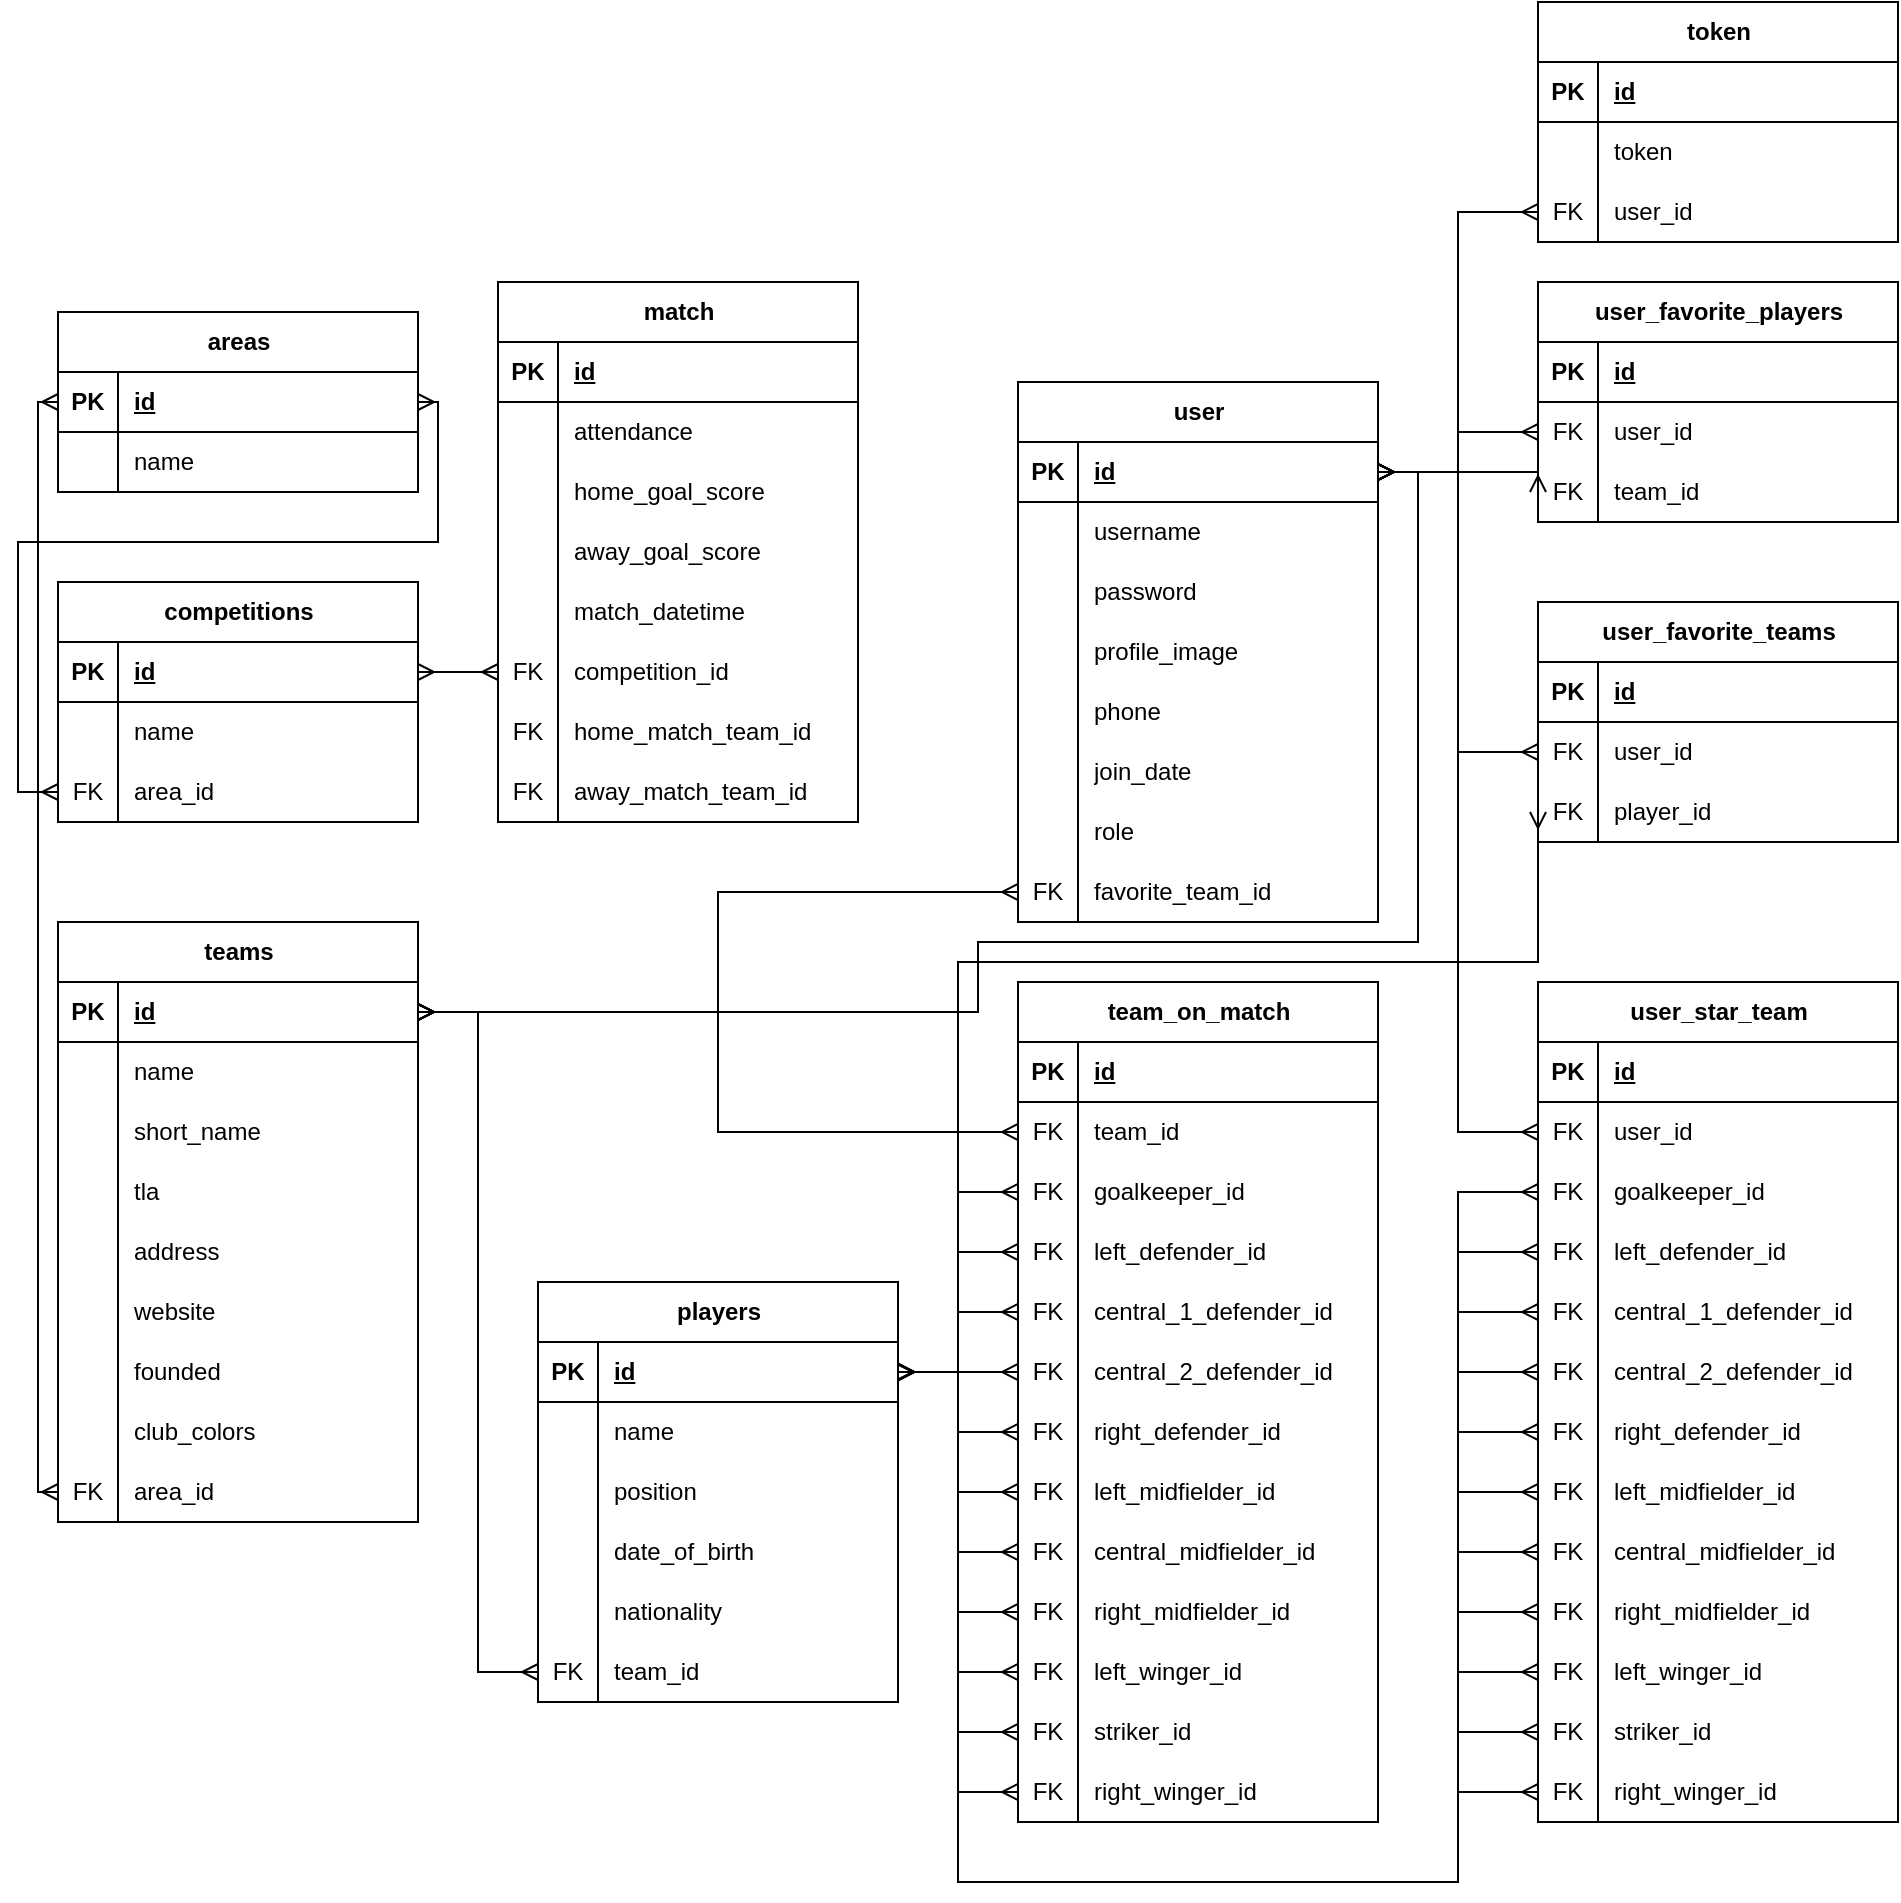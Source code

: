 <mxfile version="22.1.2" type="device">
  <diagram name="Страница — 1" id="0DWlNFl4SuQ2EMkSPo3q">
    <mxGraphModel dx="1884" dy="2285" grid="1" gridSize="10" guides="1" tooltips="1" connect="1" arrows="1" fold="1" page="1" pageScale="1" pageWidth="827" pageHeight="1169" math="0" shadow="0">
      <root>
        <mxCell id="0" />
        <mxCell id="1" parent="0" />
        <mxCell id="j94p4Lca6SALcl3WVgMV-2" value="areas" style="shape=table;startSize=30;container=1;collapsible=1;childLayout=tableLayout;fixedRows=1;rowLines=0;fontStyle=1;align=center;resizeLast=1;html=1;" vertex="1" parent="1">
          <mxGeometry x="400" y="65" width="180" height="90" as="geometry" />
        </mxCell>
        <mxCell id="j94p4Lca6SALcl3WVgMV-3" value="" style="shape=tableRow;horizontal=0;startSize=0;swimlaneHead=0;swimlaneBody=0;fillColor=none;collapsible=0;dropTarget=0;points=[[0,0.5],[1,0.5]];portConstraint=eastwest;top=0;left=0;right=0;bottom=1;" vertex="1" parent="j94p4Lca6SALcl3WVgMV-2">
          <mxGeometry y="30" width="180" height="30" as="geometry" />
        </mxCell>
        <mxCell id="j94p4Lca6SALcl3WVgMV-4" value="PK" style="shape=partialRectangle;connectable=0;fillColor=none;top=0;left=0;bottom=0;right=0;fontStyle=1;overflow=hidden;whiteSpace=wrap;html=1;" vertex="1" parent="j94p4Lca6SALcl3WVgMV-3">
          <mxGeometry width="30" height="30" as="geometry">
            <mxRectangle width="30" height="30" as="alternateBounds" />
          </mxGeometry>
        </mxCell>
        <mxCell id="j94p4Lca6SALcl3WVgMV-5" value="id" style="shape=partialRectangle;connectable=0;fillColor=none;top=0;left=0;bottom=0;right=0;align=left;spacingLeft=6;fontStyle=5;overflow=hidden;whiteSpace=wrap;html=1;" vertex="1" parent="j94p4Lca6SALcl3WVgMV-3">
          <mxGeometry x="30" width="150" height="30" as="geometry">
            <mxRectangle width="150" height="30" as="alternateBounds" />
          </mxGeometry>
        </mxCell>
        <mxCell id="j94p4Lca6SALcl3WVgMV-6" value="" style="shape=tableRow;horizontal=0;startSize=0;swimlaneHead=0;swimlaneBody=0;fillColor=none;collapsible=0;dropTarget=0;points=[[0,0.5],[1,0.5]];portConstraint=eastwest;top=0;left=0;right=0;bottom=0;" vertex="1" parent="j94p4Lca6SALcl3WVgMV-2">
          <mxGeometry y="60" width="180" height="30" as="geometry" />
        </mxCell>
        <mxCell id="j94p4Lca6SALcl3WVgMV-7" value="" style="shape=partialRectangle;connectable=0;fillColor=none;top=0;left=0;bottom=0;right=0;editable=1;overflow=hidden;whiteSpace=wrap;html=1;" vertex="1" parent="j94p4Lca6SALcl3WVgMV-6">
          <mxGeometry width="30" height="30" as="geometry">
            <mxRectangle width="30" height="30" as="alternateBounds" />
          </mxGeometry>
        </mxCell>
        <mxCell id="j94p4Lca6SALcl3WVgMV-8" value="name" style="shape=partialRectangle;connectable=0;fillColor=none;top=0;left=0;bottom=0;right=0;align=left;spacingLeft=6;overflow=hidden;whiteSpace=wrap;html=1;" vertex="1" parent="j94p4Lca6SALcl3WVgMV-6">
          <mxGeometry x="30" width="150" height="30" as="geometry">
            <mxRectangle width="150" height="30" as="alternateBounds" />
          </mxGeometry>
        </mxCell>
        <mxCell id="j94p4Lca6SALcl3WVgMV-15" value="competitions" style="shape=table;startSize=30;container=1;collapsible=1;childLayout=tableLayout;fixedRows=1;rowLines=0;fontStyle=1;align=center;resizeLast=1;html=1;" vertex="1" parent="1">
          <mxGeometry x="400" y="200" width="180" height="120" as="geometry" />
        </mxCell>
        <mxCell id="j94p4Lca6SALcl3WVgMV-16" value="" style="shape=tableRow;horizontal=0;startSize=0;swimlaneHead=0;swimlaneBody=0;fillColor=none;collapsible=0;dropTarget=0;points=[[0,0.5],[1,0.5]];portConstraint=eastwest;top=0;left=0;right=0;bottom=1;" vertex="1" parent="j94p4Lca6SALcl3WVgMV-15">
          <mxGeometry y="30" width="180" height="30" as="geometry" />
        </mxCell>
        <mxCell id="j94p4Lca6SALcl3WVgMV-17" value="PK" style="shape=partialRectangle;connectable=0;fillColor=none;top=0;left=0;bottom=0;right=0;fontStyle=1;overflow=hidden;whiteSpace=wrap;html=1;" vertex="1" parent="j94p4Lca6SALcl3WVgMV-16">
          <mxGeometry width="30" height="30" as="geometry">
            <mxRectangle width="30" height="30" as="alternateBounds" />
          </mxGeometry>
        </mxCell>
        <mxCell id="j94p4Lca6SALcl3WVgMV-18" value="id" style="shape=partialRectangle;connectable=0;fillColor=none;top=0;left=0;bottom=0;right=0;align=left;spacingLeft=6;fontStyle=5;overflow=hidden;whiteSpace=wrap;html=1;" vertex="1" parent="j94p4Lca6SALcl3WVgMV-16">
          <mxGeometry x="30" width="150" height="30" as="geometry">
            <mxRectangle width="150" height="30" as="alternateBounds" />
          </mxGeometry>
        </mxCell>
        <mxCell id="j94p4Lca6SALcl3WVgMV-19" value="" style="shape=tableRow;horizontal=0;startSize=0;swimlaneHead=0;swimlaneBody=0;fillColor=none;collapsible=0;dropTarget=0;points=[[0,0.5],[1,0.5]];portConstraint=eastwest;top=0;left=0;right=0;bottom=0;" vertex="1" parent="j94p4Lca6SALcl3WVgMV-15">
          <mxGeometry y="60" width="180" height="30" as="geometry" />
        </mxCell>
        <mxCell id="j94p4Lca6SALcl3WVgMV-20" value="" style="shape=partialRectangle;connectable=0;fillColor=none;top=0;left=0;bottom=0;right=0;editable=1;overflow=hidden;whiteSpace=wrap;html=1;" vertex="1" parent="j94p4Lca6SALcl3WVgMV-19">
          <mxGeometry width="30" height="30" as="geometry">
            <mxRectangle width="30" height="30" as="alternateBounds" />
          </mxGeometry>
        </mxCell>
        <mxCell id="j94p4Lca6SALcl3WVgMV-21" value="name" style="shape=partialRectangle;connectable=0;fillColor=none;top=0;left=0;bottom=0;right=0;align=left;spacingLeft=6;overflow=hidden;whiteSpace=wrap;html=1;" vertex="1" parent="j94p4Lca6SALcl3WVgMV-19">
          <mxGeometry x="30" width="150" height="30" as="geometry">
            <mxRectangle width="150" height="30" as="alternateBounds" />
          </mxGeometry>
        </mxCell>
        <mxCell id="j94p4Lca6SALcl3WVgMV-22" value="" style="shape=tableRow;horizontal=0;startSize=0;swimlaneHead=0;swimlaneBody=0;fillColor=none;collapsible=0;dropTarget=0;points=[[0,0.5],[1,0.5]];portConstraint=eastwest;top=0;left=0;right=0;bottom=0;" vertex="1" parent="j94p4Lca6SALcl3WVgMV-15">
          <mxGeometry y="90" width="180" height="30" as="geometry" />
        </mxCell>
        <mxCell id="j94p4Lca6SALcl3WVgMV-23" value="FK" style="shape=partialRectangle;connectable=0;fillColor=none;top=0;left=0;bottom=0;right=0;editable=1;overflow=hidden;whiteSpace=wrap;html=1;" vertex="1" parent="j94p4Lca6SALcl3WVgMV-22">
          <mxGeometry width="30" height="30" as="geometry">
            <mxRectangle width="30" height="30" as="alternateBounds" />
          </mxGeometry>
        </mxCell>
        <mxCell id="j94p4Lca6SALcl3WVgMV-24" value="area_id" style="shape=partialRectangle;connectable=0;fillColor=none;top=0;left=0;bottom=0;right=0;align=left;spacingLeft=6;overflow=hidden;whiteSpace=wrap;html=1;" vertex="1" parent="j94p4Lca6SALcl3WVgMV-22">
          <mxGeometry x="30" width="150" height="30" as="geometry">
            <mxRectangle width="150" height="30" as="alternateBounds" />
          </mxGeometry>
        </mxCell>
        <mxCell id="j94p4Lca6SALcl3WVgMV-28" value="" style="edgeStyle=orthogonalEdgeStyle;fontSize=12;html=1;endArrow=ERmany;startArrow=ERmany;rounded=0;exitX=1;exitY=0.5;exitDx=0;exitDy=0;entryX=0;entryY=0.5;entryDx=0;entryDy=0;" edge="1" parent="1" source="j94p4Lca6SALcl3WVgMV-3" target="j94p4Lca6SALcl3WVgMV-22">
          <mxGeometry width="100" height="100" relative="1" as="geometry">
            <mxPoint x="330" y="330" as="sourcePoint" />
            <mxPoint x="430" y="230" as="targetPoint" />
            <Array as="points">
              <mxPoint x="590" y="110" />
              <mxPoint x="590" y="180" />
              <mxPoint x="380" y="180" />
              <mxPoint x="380" y="305" />
            </Array>
          </mxGeometry>
        </mxCell>
        <mxCell id="j94p4Lca6SALcl3WVgMV-29" value="match" style="shape=table;startSize=30;container=1;collapsible=1;childLayout=tableLayout;fixedRows=1;rowLines=0;fontStyle=1;align=center;resizeLast=1;html=1;" vertex="1" parent="1">
          <mxGeometry x="620" y="50" width="180" height="270" as="geometry" />
        </mxCell>
        <mxCell id="j94p4Lca6SALcl3WVgMV-30" value="" style="shape=tableRow;horizontal=0;startSize=0;swimlaneHead=0;swimlaneBody=0;fillColor=none;collapsible=0;dropTarget=0;points=[[0,0.5],[1,0.5]];portConstraint=eastwest;top=0;left=0;right=0;bottom=1;" vertex="1" parent="j94p4Lca6SALcl3WVgMV-29">
          <mxGeometry y="30" width="180" height="30" as="geometry" />
        </mxCell>
        <mxCell id="j94p4Lca6SALcl3WVgMV-31" value="PK" style="shape=partialRectangle;connectable=0;fillColor=none;top=0;left=0;bottom=0;right=0;fontStyle=1;overflow=hidden;whiteSpace=wrap;html=1;" vertex="1" parent="j94p4Lca6SALcl3WVgMV-30">
          <mxGeometry width="30" height="30" as="geometry">
            <mxRectangle width="30" height="30" as="alternateBounds" />
          </mxGeometry>
        </mxCell>
        <mxCell id="j94p4Lca6SALcl3WVgMV-32" value="id" style="shape=partialRectangle;connectable=0;fillColor=none;top=0;left=0;bottom=0;right=0;align=left;spacingLeft=6;fontStyle=5;overflow=hidden;whiteSpace=wrap;html=1;" vertex="1" parent="j94p4Lca6SALcl3WVgMV-30">
          <mxGeometry x="30" width="150" height="30" as="geometry">
            <mxRectangle width="150" height="30" as="alternateBounds" />
          </mxGeometry>
        </mxCell>
        <mxCell id="j94p4Lca6SALcl3WVgMV-33" value="" style="shape=tableRow;horizontal=0;startSize=0;swimlaneHead=0;swimlaneBody=0;fillColor=none;collapsible=0;dropTarget=0;points=[[0,0.5],[1,0.5]];portConstraint=eastwest;top=0;left=0;right=0;bottom=0;" vertex="1" parent="j94p4Lca6SALcl3WVgMV-29">
          <mxGeometry y="60" width="180" height="30" as="geometry" />
        </mxCell>
        <mxCell id="j94p4Lca6SALcl3WVgMV-34" value="" style="shape=partialRectangle;connectable=0;fillColor=none;top=0;left=0;bottom=0;right=0;editable=1;overflow=hidden;whiteSpace=wrap;html=1;" vertex="1" parent="j94p4Lca6SALcl3WVgMV-33">
          <mxGeometry width="30" height="30" as="geometry">
            <mxRectangle width="30" height="30" as="alternateBounds" />
          </mxGeometry>
        </mxCell>
        <mxCell id="j94p4Lca6SALcl3WVgMV-35" value="attendance" style="shape=partialRectangle;connectable=0;fillColor=none;top=0;left=0;bottom=0;right=0;align=left;spacingLeft=6;overflow=hidden;whiteSpace=wrap;html=1;" vertex="1" parent="j94p4Lca6SALcl3WVgMV-33">
          <mxGeometry x="30" width="150" height="30" as="geometry">
            <mxRectangle width="150" height="30" as="alternateBounds" />
          </mxGeometry>
        </mxCell>
        <mxCell id="j94p4Lca6SALcl3WVgMV-36" value="" style="shape=tableRow;horizontal=0;startSize=0;swimlaneHead=0;swimlaneBody=0;fillColor=none;collapsible=0;dropTarget=0;points=[[0,0.5],[1,0.5]];portConstraint=eastwest;top=0;left=0;right=0;bottom=0;" vertex="1" parent="j94p4Lca6SALcl3WVgMV-29">
          <mxGeometry y="90" width="180" height="30" as="geometry" />
        </mxCell>
        <mxCell id="j94p4Lca6SALcl3WVgMV-37" value="" style="shape=partialRectangle;connectable=0;fillColor=none;top=0;left=0;bottom=0;right=0;editable=1;overflow=hidden;whiteSpace=wrap;html=1;" vertex="1" parent="j94p4Lca6SALcl3WVgMV-36">
          <mxGeometry width="30" height="30" as="geometry">
            <mxRectangle width="30" height="30" as="alternateBounds" />
          </mxGeometry>
        </mxCell>
        <mxCell id="j94p4Lca6SALcl3WVgMV-38" value="home_goal_score" style="shape=partialRectangle;connectable=0;fillColor=none;top=0;left=0;bottom=0;right=0;align=left;spacingLeft=6;overflow=hidden;whiteSpace=wrap;html=1;" vertex="1" parent="j94p4Lca6SALcl3WVgMV-36">
          <mxGeometry x="30" width="150" height="30" as="geometry">
            <mxRectangle width="150" height="30" as="alternateBounds" />
          </mxGeometry>
        </mxCell>
        <mxCell id="j94p4Lca6SALcl3WVgMV-39" value="" style="shape=tableRow;horizontal=0;startSize=0;swimlaneHead=0;swimlaneBody=0;fillColor=none;collapsible=0;dropTarget=0;points=[[0,0.5],[1,0.5]];portConstraint=eastwest;top=0;left=0;right=0;bottom=0;" vertex="1" parent="j94p4Lca6SALcl3WVgMV-29">
          <mxGeometry y="120" width="180" height="30" as="geometry" />
        </mxCell>
        <mxCell id="j94p4Lca6SALcl3WVgMV-40" value="" style="shape=partialRectangle;connectable=0;fillColor=none;top=0;left=0;bottom=0;right=0;editable=1;overflow=hidden;whiteSpace=wrap;html=1;" vertex="1" parent="j94p4Lca6SALcl3WVgMV-39">
          <mxGeometry width="30" height="30" as="geometry">
            <mxRectangle width="30" height="30" as="alternateBounds" />
          </mxGeometry>
        </mxCell>
        <mxCell id="j94p4Lca6SALcl3WVgMV-41" value="away_goal_score" style="shape=partialRectangle;connectable=0;fillColor=none;top=0;left=0;bottom=0;right=0;align=left;spacingLeft=6;overflow=hidden;whiteSpace=wrap;html=1;" vertex="1" parent="j94p4Lca6SALcl3WVgMV-39">
          <mxGeometry x="30" width="150" height="30" as="geometry">
            <mxRectangle width="150" height="30" as="alternateBounds" />
          </mxGeometry>
        </mxCell>
        <mxCell id="j94p4Lca6SALcl3WVgMV-42" style="shape=tableRow;horizontal=0;startSize=0;swimlaneHead=0;swimlaneBody=0;fillColor=none;collapsible=0;dropTarget=0;points=[[0,0.5],[1,0.5]];portConstraint=eastwest;top=0;left=0;right=0;bottom=0;" vertex="1" parent="j94p4Lca6SALcl3WVgMV-29">
          <mxGeometry y="150" width="180" height="30" as="geometry" />
        </mxCell>
        <mxCell id="j94p4Lca6SALcl3WVgMV-43" style="shape=partialRectangle;connectable=0;fillColor=none;top=0;left=0;bottom=0;right=0;editable=1;overflow=hidden;whiteSpace=wrap;html=1;" vertex="1" parent="j94p4Lca6SALcl3WVgMV-42">
          <mxGeometry width="30" height="30" as="geometry">
            <mxRectangle width="30" height="30" as="alternateBounds" />
          </mxGeometry>
        </mxCell>
        <mxCell id="j94p4Lca6SALcl3WVgMV-44" value="match_datetime" style="shape=partialRectangle;connectable=0;fillColor=none;top=0;left=0;bottom=0;right=0;align=left;spacingLeft=6;overflow=hidden;whiteSpace=wrap;html=1;" vertex="1" parent="j94p4Lca6SALcl3WVgMV-42">
          <mxGeometry x="30" width="150" height="30" as="geometry">
            <mxRectangle width="150" height="30" as="alternateBounds" />
          </mxGeometry>
        </mxCell>
        <mxCell id="j94p4Lca6SALcl3WVgMV-45" style="shape=tableRow;horizontal=0;startSize=0;swimlaneHead=0;swimlaneBody=0;fillColor=none;collapsible=0;dropTarget=0;points=[[0,0.5],[1,0.5]];portConstraint=eastwest;top=0;left=0;right=0;bottom=0;" vertex="1" parent="j94p4Lca6SALcl3WVgMV-29">
          <mxGeometry y="180" width="180" height="30" as="geometry" />
        </mxCell>
        <mxCell id="j94p4Lca6SALcl3WVgMV-46" value="FK" style="shape=partialRectangle;connectable=0;fillColor=none;top=0;left=0;bottom=0;right=0;editable=1;overflow=hidden;whiteSpace=wrap;html=1;" vertex="1" parent="j94p4Lca6SALcl3WVgMV-45">
          <mxGeometry width="30" height="30" as="geometry">
            <mxRectangle width="30" height="30" as="alternateBounds" />
          </mxGeometry>
        </mxCell>
        <mxCell id="j94p4Lca6SALcl3WVgMV-47" value="competition_id" style="shape=partialRectangle;connectable=0;fillColor=none;top=0;left=0;bottom=0;right=0;align=left;spacingLeft=6;overflow=hidden;whiteSpace=wrap;html=1;" vertex="1" parent="j94p4Lca6SALcl3WVgMV-45">
          <mxGeometry x="30" width="150" height="30" as="geometry">
            <mxRectangle width="150" height="30" as="alternateBounds" />
          </mxGeometry>
        </mxCell>
        <mxCell id="j94p4Lca6SALcl3WVgMV-48" style="shape=tableRow;horizontal=0;startSize=0;swimlaneHead=0;swimlaneBody=0;fillColor=none;collapsible=0;dropTarget=0;points=[[0,0.5],[1,0.5]];portConstraint=eastwest;top=0;left=0;right=0;bottom=0;" vertex="1" parent="j94p4Lca6SALcl3WVgMV-29">
          <mxGeometry y="210" width="180" height="30" as="geometry" />
        </mxCell>
        <mxCell id="j94p4Lca6SALcl3WVgMV-49" value="FK" style="shape=partialRectangle;connectable=0;fillColor=none;top=0;left=0;bottom=0;right=0;editable=1;overflow=hidden;whiteSpace=wrap;html=1;" vertex="1" parent="j94p4Lca6SALcl3WVgMV-48">
          <mxGeometry width="30" height="30" as="geometry">
            <mxRectangle width="30" height="30" as="alternateBounds" />
          </mxGeometry>
        </mxCell>
        <mxCell id="j94p4Lca6SALcl3WVgMV-50" value="home_match_team_id" style="shape=partialRectangle;connectable=0;fillColor=none;top=0;left=0;bottom=0;right=0;align=left;spacingLeft=6;overflow=hidden;whiteSpace=wrap;html=1;" vertex="1" parent="j94p4Lca6SALcl3WVgMV-48">
          <mxGeometry x="30" width="150" height="30" as="geometry">
            <mxRectangle width="150" height="30" as="alternateBounds" />
          </mxGeometry>
        </mxCell>
        <mxCell id="j94p4Lca6SALcl3WVgMV-51" style="shape=tableRow;horizontal=0;startSize=0;swimlaneHead=0;swimlaneBody=0;fillColor=none;collapsible=0;dropTarget=0;points=[[0,0.5],[1,0.5]];portConstraint=eastwest;top=0;left=0;right=0;bottom=0;" vertex="1" parent="j94p4Lca6SALcl3WVgMV-29">
          <mxGeometry y="240" width="180" height="30" as="geometry" />
        </mxCell>
        <mxCell id="j94p4Lca6SALcl3WVgMV-52" value="FK" style="shape=partialRectangle;connectable=0;fillColor=none;top=0;left=0;bottom=0;right=0;editable=1;overflow=hidden;whiteSpace=wrap;html=1;" vertex="1" parent="j94p4Lca6SALcl3WVgMV-51">
          <mxGeometry width="30" height="30" as="geometry">
            <mxRectangle width="30" height="30" as="alternateBounds" />
          </mxGeometry>
        </mxCell>
        <mxCell id="j94p4Lca6SALcl3WVgMV-53" value="away_match_team_id" style="shape=partialRectangle;connectable=0;fillColor=none;top=0;left=0;bottom=0;right=0;align=left;spacingLeft=6;overflow=hidden;whiteSpace=wrap;html=1;" vertex="1" parent="j94p4Lca6SALcl3WVgMV-51">
          <mxGeometry x="30" width="150" height="30" as="geometry">
            <mxRectangle width="150" height="30" as="alternateBounds" />
          </mxGeometry>
        </mxCell>
        <mxCell id="j94p4Lca6SALcl3WVgMV-54" value="players" style="shape=table;startSize=30;container=1;collapsible=1;childLayout=tableLayout;fixedRows=1;rowLines=0;fontStyle=1;align=center;resizeLast=1;html=1;" vertex="1" parent="1">
          <mxGeometry x="640" y="550" width="180" height="210" as="geometry" />
        </mxCell>
        <mxCell id="j94p4Lca6SALcl3WVgMV-55" value="" style="shape=tableRow;horizontal=0;startSize=0;swimlaneHead=0;swimlaneBody=0;fillColor=none;collapsible=0;dropTarget=0;points=[[0,0.5],[1,0.5]];portConstraint=eastwest;top=0;left=0;right=0;bottom=1;" vertex="1" parent="j94p4Lca6SALcl3WVgMV-54">
          <mxGeometry y="30" width="180" height="30" as="geometry" />
        </mxCell>
        <mxCell id="j94p4Lca6SALcl3WVgMV-56" value="PK" style="shape=partialRectangle;connectable=0;fillColor=none;top=0;left=0;bottom=0;right=0;fontStyle=1;overflow=hidden;whiteSpace=wrap;html=1;" vertex="1" parent="j94p4Lca6SALcl3WVgMV-55">
          <mxGeometry width="30" height="30" as="geometry">
            <mxRectangle width="30" height="30" as="alternateBounds" />
          </mxGeometry>
        </mxCell>
        <mxCell id="j94p4Lca6SALcl3WVgMV-57" value="id" style="shape=partialRectangle;connectable=0;fillColor=none;top=0;left=0;bottom=0;right=0;align=left;spacingLeft=6;fontStyle=5;overflow=hidden;whiteSpace=wrap;html=1;" vertex="1" parent="j94p4Lca6SALcl3WVgMV-55">
          <mxGeometry x="30" width="150" height="30" as="geometry">
            <mxRectangle width="150" height="30" as="alternateBounds" />
          </mxGeometry>
        </mxCell>
        <mxCell id="j94p4Lca6SALcl3WVgMV-58" value="" style="shape=tableRow;horizontal=0;startSize=0;swimlaneHead=0;swimlaneBody=0;fillColor=none;collapsible=0;dropTarget=0;points=[[0,0.5],[1,0.5]];portConstraint=eastwest;top=0;left=0;right=0;bottom=0;" vertex="1" parent="j94p4Lca6SALcl3WVgMV-54">
          <mxGeometry y="60" width="180" height="30" as="geometry" />
        </mxCell>
        <mxCell id="j94p4Lca6SALcl3WVgMV-59" value="" style="shape=partialRectangle;connectable=0;fillColor=none;top=0;left=0;bottom=0;right=0;editable=1;overflow=hidden;whiteSpace=wrap;html=1;" vertex="1" parent="j94p4Lca6SALcl3WVgMV-58">
          <mxGeometry width="30" height="30" as="geometry">
            <mxRectangle width="30" height="30" as="alternateBounds" />
          </mxGeometry>
        </mxCell>
        <mxCell id="j94p4Lca6SALcl3WVgMV-60" value="name" style="shape=partialRectangle;connectable=0;fillColor=none;top=0;left=0;bottom=0;right=0;align=left;spacingLeft=6;overflow=hidden;whiteSpace=wrap;html=1;" vertex="1" parent="j94p4Lca6SALcl3WVgMV-58">
          <mxGeometry x="30" width="150" height="30" as="geometry">
            <mxRectangle width="150" height="30" as="alternateBounds" />
          </mxGeometry>
        </mxCell>
        <mxCell id="j94p4Lca6SALcl3WVgMV-61" value="" style="shape=tableRow;horizontal=0;startSize=0;swimlaneHead=0;swimlaneBody=0;fillColor=none;collapsible=0;dropTarget=0;points=[[0,0.5],[1,0.5]];portConstraint=eastwest;top=0;left=0;right=0;bottom=0;" vertex="1" parent="j94p4Lca6SALcl3WVgMV-54">
          <mxGeometry y="90" width="180" height="30" as="geometry" />
        </mxCell>
        <mxCell id="j94p4Lca6SALcl3WVgMV-62" value="" style="shape=partialRectangle;connectable=0;fillColor=none;top=0;left=0;bottom=0;right=0;editable=1;overflow=hidden;whiteSpace=wrap;html=1;" vertex="1" parent="j94p4Lca6SALcl3WVgMV-61">
          <mxGeometry width="30" height="30" as="geometry">
            <mxRectangle width="30" height="30" as="alternateBounds" />
          </mxGeometry>
        </mxCell>
        <mxCell id="j94p4Lca6SALcl3WVgMV-63" value="position" style="shape=partialRectangle;connectable=0;fillColor=none;top=0;left=0;bottom=0;right=0;align=left;spacingLeft=6;overflow=hidden;whiteSpace=wrap;html=1;" vertex="1" parent="j94p4Lca6SALcl3WVgMV-61">
          <mxGeometry x="30" width="150" height="30" as="geometry">
            <mxRectangle width="150" height="30" as="alternateBounds" />
          </mxGeometry>
        </mxCell>
        <mxCell id="j94p4Lca6SALcl3WVgMV-64" value="" style="shape=tableRow;horizontal=0;startSize=0;swimlaneHead=0;swimlaneBody=0;fillColor=none;collapsible=0;dropTarget=0;points=[[0,0.5],[1,0.5]];portConstraint=eastwest;top=0;left=0;right=0;bottom=0;" vertex="1" parent="j94p4Lca6SALcl3WVgMV-54">
          <mxGeometry y="120" width="180" height="30" as="geometry" />
        </mxCell>
        <mxCell id="j94p4Lca6SALcl3WVgMV-65" value="" style="shape=partialRectangle;connectable=0;fillColor=none;top=0;left=0;bottom=0;right=0;editable=1;overflow=hidden;whiteSpace=wrap;html=1;" vertex="1" parent="j94p4Lca6SALcl3WVgMV-64">
          <mxGeometry width="30" height="30" as="geometry">
            <mxRectangle width="30" height="30" as="alternateBounds" />
          </mxGeometry>
        </mxCell>
        <mxCell id="j94p4Lca6SALcl3WVgMV-66" value="date_of_birth" style="shape=partialRectangle;connectable=0;fillColor=none;top=0;left=0;bottom=0;right=0;align=left;spacingLeft=6;overflow=hidden;whiteSpace=wrap;html=1;" vertex="1" parent="j94p4Lca6SALcl3WVgMV-64">
          <mxGeometry x="30" width="150" height="30" as="geometry">
            <mxRectangle width="150" height="30" as="alternateBounds" />
          </mxGeometry>
        </mxCell>
        <mxCell id="j94p4Lca6SALcl3WVgMV-67" style="shape=tableRow;horizontal=0;startSize=0;swimlaneHead=0;swimlaneBody=0;fillColor=none;collapsible=0;dropTarget=0;points=[[0,0.5],[1,0.5]];portConstraint=eastwest;top=0;left=0;right=0;bottom=0;" vertex="1" parent="j94p4Lca6SALcl3WVgMV-54">
          <mxGeometry y="150" width="180" height="30" as="geometry" />
        </mxCell>
        <mxCell id="j94p4Lca6SALcl3WVgMV-68" style="shape=partialRectangle;connectable=0;fillColor=none;top=0;left=0;bottom=0;right=0;editable=1;overflow=hidden;whiteSpace=wrap;html=1;" vertex="1" parent="j94p4Lca6SALcl3WVgMV-67">
          <mxGeometry width="30" height="30" as="geometry">
            <mxRectangle width="30" height="30" as="alternateBounds" />
          </mxGeometry>
        </mxCell>
        <mxCell id="j94p4Lca6SALcl3WVgMV-69" value="nationality" style="shape=partialRectangle;connectable=0;fillColor=none;top=0;left=0;bottom=0;right=0;align=left;spacingLeft=6;overflow=hidden;whiteSpace=wrap;html=1;" vertex="1" parent="j94p4Lca6SALcl3WVgMV-67">
          <mxGeometry x="30" width="150" height="30" as="geometry">
            <mxRectangle width="150" height="30" as="alternateBounds" />
          </mxGeometry>
        </mxCell>
        <mxCell id="j94p4Lca6SALcl3WVgMV-70" style="shape=tableRow;horizontal=0;startSize=0;swimlaneHead=0;swimlaneBody=0;fillColor=none;collapsible=0;dropTarget=0;points=[[0,0.5],[1,0.5]];portConstraint=eastwest;top=0;left=0;right=0;bottom=0;" vertex="1" parent="j94p4Lca6SALcl3WVgMV-54">
          <mxGeometry y="180" width="180" height="30" as="geometry" />
        </mxCell>
        <mxCell id="j94p4Lca6SALcl3WVgMV-71" value="FK" style="shape=partialRectangle;connectable=0;fillColor=none;top=0;left=0;bottom=0;right=0;editable=1;overflow=hidden;whiteSpace=wrap;html=1;" vertex="1" parent="j94p4Lca6SALcl3WVgMV-70">
          <mxGeometry width="30" height="30" as="geometry">
            <mxRectangle width="30" height="30" as="alternateBounds" />
          </mxGeometry>
        </mxCell>
        <mxCell id="j94p4Lca6SALcl3WVgMV-72" value="team_id" style="shape=partialRectangle;connectable=0;fillColor=none;top=0;left=0;bottom=0;right=0;align=left;spacingLeft=6;overflow=hidden;whiteSpace=wrap;html=1;" vertex="1" parent="j94p4Lca6SALcl3WVgMV-70">
          <mxGeometry x="30" width="150" height="30" as="geometry">
            <mxRectangle width="150" height="30" as="alternateBounds" />
          </mxGeometry>
        </mxCell>
        <mxCell id="j94p4Lca6SALcl3WVgMV-73" value="teams" style="shape=table;startSize=30;container=1;collapsible=1;childLayout=tableLayout;fixedRows=1;rowLines=0;fontStyle=1;align=center;resizeLast=1;html=1;" vertex="1" parent="1">
          <mxGeometry x="400" y="370" width="180" height="300" as="geometry" />
        </mxCell>
        <mxCell id="j94p4Lca6SALcl3WVgMV-74" value="" style="shape=tableRow;horizontal=0;startSize=0;swimlaneHead=0;swimlaneBody=0;fillColor=none;collapsible=0;dropTarget=0;points=[[0,0.5],[1,0.5]];portConstraint=eastwest;top=0;left=0;right=0;bottom=1;" vertex="1" parent="j94p4Lca6SALcl3WVgMV-73">
          <mxGeometry y="30" width="180" height="30" as="geometry" />
        </mxCell>
        <mxCell id="j94p4Lca6SALcl3WVgMV-75" value="PK" style="shape=partialRectangle;connectable=0;fillColor=none;top=0;left=0;bottom=0;right=0;fontStyle=1;overflow=hidden;whiteSpace=wrap;html=1;" vertex="1" parent="j94p4Lca6SALcl3WVgMV-74">
          <mxGeometry width="30" height="30" as="geometry">
            <mxRectangle width="30" height="30" as="alternateBounds" />
          </mxGeometry>
        </mxCell>
        <mxCell id="j94p4Lca6SALcl3WVgMV-76" value="id" style="shape=partialRectangle;connectable=0;fillColor=none;top=0;left=0;bottom=0;right=0;align=left;spacingLeft=6;fontStyle=5;overflow=hidden;whiteSpace=wrap;html=1;" vertex="1" parent="j94p4Lca6SALcl3WVgMV-74">
          <mxGeometry x="30" width="150" height="30" as="geometry">
            <mxRectangle width="150" height="30" as="alternateBounds" />
          </mxGeometry>
        </mxCell>
        <mxCell id="j94p4Lca6SALcl3WVgMV-77" value="" style="shape=tableRow;horizontal=0;startSize=0;swimlaneHead=0;swimlaneBody=0;fillColor=none;collapsible=0;dropTarget=0;points=[[0,0.5],[1,0.5]];portConstraint=eastwest;top=0;left=0;right=0;bottom=0;" vertex="1" parent="j94p4Lca6SALcl3WVgMV-73">
          <mxGeometry y="60" width="180" height="30" as="geometry" />
        </mxCell>
        <mxCell id="j94p4Lca6SALcl3WVgMV-78" value="" style="shape=partialRectangle;connectable=0;fillColor=none;top=0;left=0;bottom=0;right=0;editable=1;overflow=hidden;whiteSpace=wrap;html=1;" vertex="1" parent="j94p4Lca6SALcl3WVgMV-77">
          <mxGeometry width="30" height="30" as="geometry">
            <mxRectangle width="30" height="30" as="alternateBounds" />
          </mxGeometry>
        </mxCell>
        <mxCell id="j94p4Lca6SALcl3WVgMV-79" value="name" style="shape=partialRectangle;connectable=0;fillColor=none;top=0;left=0;bottom=0;right=0;align=left;spacingLeft=6;overflow=hidden;whiteSpace=wrap;html=1;" vertex="1" parent="j94p4Lca6SALcl3WVgMV-77">
          <mxGeometry x="30" width="150" height="30" as="geometry">
            <mxRectangle width="150" height="30" as="alternateBounds" />
          </mxGeometry>
        </mxCell>
        <mxCell id="j94p4Lca6SALcl3WVgMV-80" value="" style="shape=tableRow;horizontal=0;startSize=0;swimlaneHead=0;swimlaneBody=0;fillColor=none;collapsible=0;dropTarget=0;points=[[0,0.5],[1,0.5]];portConstraint=eastwest;top=0;left=0;right=0;bottom=0;" vertex="1" parent="j94p4Lca6SALcl3WVgMV-73">
          <mxGeometry y="90" width="180" height="30" as="geometry" />
        </mxCell>
        <mxCell id="j94p4Lca6SALcl3WVgMV-81" value="" style="shape=partialRectangle;connectable=0;fillColor=none;top=0;left=0;bottom=0;right=0;editable=1;overflow=hidden;whiteSpace=wrap;html=1;" vertex="1" parent="j94p4Lca6SALcl3WVgMV-80">
          <mxGeometry width="30" height="30" as="geometry">
            <mxRectangle width="30" height="30" as="alternateBounds" />
          </mxGeometry>
        </mxCell>
        <mxCell id="j94p4Lca6SALcl3WVgMV-82" value="short_name" style="shape=partialRectangle;connectable=0;fillColor=none;top=0;left=0;bottom=0;right=0;align=left;spacingLeft=6;overflow=hidden;whiteSpace=wrap;html=1;" vertex="1" parent="j94p4Lca6SALcl3WVgMV-80">
          <mxGeometry x="30" width="150" height="30" as="geometry">
            <mxRectangle width="150" height="30" as="alternateBounds" />
          </mxGeometry>
        </mxCell>
        <mxCell id="j94p4Lca6SALcl3WVgMV-83" value="" style="shape=tableRow;horizontal=0;startSize=0;swimlaneHead=0;swimlaneBody=0;fillColor=none;collapsible=0;dropTarget=0;points=[[0,0.5],[1,0.5]];portConstraint=eastwest;top=0;left=0;right=0;bottom=0;" vertex="1" parent="j94p4Lca6SALcl3WVgMV-73">
          <mxGeometry y="120" width="180" height="30" as="geometry" />
        </mxCell>
        <mxCell id="j94p4Lca6SALcl3WVgMV-84" value="" style="shape=partialRectangle;connectable=0;fillColor=none;top=0;left=0;bottom=0;right=0;editable=1;overflow=hidden;whiteSpace=wrap;html=1;" vertex="1" parent="j94p4Lca6SALcl3WVgMV-83">
          <mxGeometry width="30" height="30" as="geometry">
            <mxRectangle width="30" height="30" as="alternateBounds" />
          </mxGeometry>
        </mxCell>
        <mxCell id="j94p4Lca6SALcl3WVgMV-85" value="tla" style="shape=partialRectangle;connectable=0;fillColor=none;top=0;left=0;bottom=0;right=0;align=left;spacingLeft=6;overflow=hidden;whiteSpace=wrap;html=1;" vertex="1" parent="j94p4Lca6SALcl3WVgMV-83">
          <mxGeometry x="30" width="150" height="30" as="geometry">
            <mxRectangle width="150" height="30" as="alternateBounds" />
          </mxGeometry>
        </mxCell>
        <mxCell id="j94p4Lca6SALcl3WVgMV-86" style="shape=tableRow;horizontal=0;startSize=0;swimlaneHead=0;swimlaneBody=0;fillColor=none;collapsible=0;dropTarget=0;points=[[0,0.5],[1,0.5]];portConstraint=eastwest;top=0;left=0;right=0;bottom=0;" vertex="1" parent="j94p4Lca6SALcl3WVgMV-73">
          <mxGeometry y="150" width="180" height="30" as="geometry" />
        </mxCell>
        <mxCell id="j94p4Lca6SALcl3WVgMV-87" style="shape=partialRectangle;connectable=0;fillColor=none;top=0;left=0;bottom=0;right=0;editable=1;overflow=hidden;whiteSpace=wrap;html=1;" vertex="1" parent="j94p4Lca6SALcl3WVgMV-86">
          <mxGeometry width="30" height="30" as="geometry">
            <mxRectangle width="30" height="30" as="alternateBounds" />
          </mxGeometry>
        </mxCell>
        <mxCell id="j94p4Lca6SALcl3WVgMV-88" value="address" style="shape=partialRectangle;connectable=0;fillColor=none;top=0;left=0;bottom=0;right=0;align=left;spacingLeft=6;overflow=hidden;whiteSpace=wrap;html=1;" vertex="1" parent="j94p4Lca6SALcl3WVgMV-86">
          <mxGeometry x="30" width="150" height="30" as="geometry">
            <mxRectangle width="150" height="30" as="alternateBounds" />
          </mxGeometry>
        </mxCell>
        <mxCell id="j94p4Lca6SALcl3WVgMV-89" style="shape=tableRow;horizontal=0;startSize=0;swimlaneHead=0;swimlaneBody=0;fillColor=none;collapsible=0;dropTarget=0;points=[[0,0.5],[1,0.5]];portConstraint=eastwest;top=0;left=0;right=0;bottom=0;" vertex="1" parent="j94p4Lca6SALcl3WVgMV-73">
          <mxGeometry y="180" width="180" height="30" as="geometry" />
        </mxCell>
        <mxCell id="j94p4Lca6SALcl3WVgMV-90" style="shape=partialRectangle;connectable=0;fillColor=none;top=0;left=0;bottom=0;right=0;editable=1;overflow=hidden;whiteSpace=wrap;html=1;" vertex="1" parent="j94p4Lca6SALcl3WVgMV-89">
          <mxGeometry width="30" height="30" as="geometry">
            <mxRectangle width="30" height="30" as="alternateBounds" />
          </mxGeometry>
        </mxCell>
        <mxCell id="j94p4Lca6SALcl3WVgMV-91" value="website" style="shape=partialRectangle;connectable=0;fillColor=none;top=0;left=0;bottom=0;right=0;align=left;spacingLeft=6;overflow=hidden;whiteSpace=wrap;html=1;" vertex="1" parent="j94p4Lca6SALcl3WVgMV-89">
          <mxGeometry x="30" width="150" height="30" as="geometry">
            <mxRectangle width="150" height="30" as="alternateBounds" />
          </mxGeometry>
        </mxCell>
        <mxCell id="j94p4Lca6SALcl3WVgMV-92" style="shape=tableRow;horizontal=0;startSize=0;swimlaneHead=0;swimlaneBody=0;fillColor=none;collapsible=0;dropTarget=0;points=[[0,0.5],[1,0.5]];portConstraint=eastwest;top=0;left=0;right=0;bottom=0;" vertex="1" parent="j94p4Lca6SALcl3WVgMV-73">
          <mxGeometry y="210" width="180" height="30" as="geometry" />
        </mxCell>
        <mxCell id="j94p4Lca6SALcl3WVgMV-93" style="shape=partialRectangle;connectable=0;fillColor=none;top=0;left=0;bottom=0;right=0;editable=1;overflow=hidden;whiteSpace=wrap;html=1;" vertex="1" parent="j94p4Lca6SALcl3WVgMV-92">
          <mxGeometry width="30" height="30" as="geometry">
            <mxRectangle width="30" height="30" as="alternateBounds" />
          </mxGeometry>
        </mxCell>
        <mxCell id="j94p4Lca6SALcl3WVgMV-94" value="founded" style="shape=partialRectangle;connectable=0;fillColor=none;top=0;left=0;bottom=0;right=0;align=left;spacingLeft=6;overflow=hidden;whiteSpace=wrap;html=1;" vertex="1" parent="j94p4Lca6SALcl3WVgMV-92">
          <mxGeometry x="30" width="150" height="30" as="geometry">
            <mxRectangle width="150" height="30" as="alternateBounds" />
          </mxGeometry>
        </mxCell>
        <mxCell id="j94p4Lca6SALcl3WVgMV-95" style="shape=tableRow;horizontal=0;startSize=0;swimlaneHead=0;swimlaneBody=0;fillColor=none;collapsible=0;dropTarget=0;points=[[0,0.5],[1,0.5]];portConstraint=eastwest;top=0;left=0;right=0;bottom=0;" vertex="1" parent="j94p4Lca6SALcl3WVgMV-73">
          <mxGeometry y="240" width="180" height="30" as="geometry" />
        </mxCell>
        <mxCell id="j94p4Lca6SALcl3WVgMV-96" style="shape=partialRectangle;connectable=0;fillColor=none;top=0;left=0;bottom=0;right=0;editable=1;overflow=hidden;whiteSpace=wrap;html=1;" vertex="1" parent="j94p4Lca6SALcl3WVgMV-95">
          <mxGeometry width="30" height="30" as="geometry">
            <mxRectangle width="30" height="30" as="alternateBounds" />
          </mxGeometry>
        </mxCell>
        <mxCell id="j94p4Lca6SALcl3WVgMV-97" value="club_colors" style="shape=partialRectangle;connectable=0;fillColor=none;top=0;left=0;bottom=0;right=0;align=left;spacingLeft=6;overflow=hidden;whiteSpace=wrap;html=1;" vertex="1" parent="j94p4Lca6SALcl3WVgMV-95">
          <mxGeometry x="30" width="150" height="30" as="geometry">
            <mxRectangle width="150" height="30" as="alternateBounds" />
          </mxGeometry>
        </mxCell>
        <mxCell id="j94p4Lca6SALcl3WVgMV-98" style="shape=tableRow;horizontal=0;startSize=0;swimlaneHead=0;swimlaneBody=0;fillColor=none;collapsible=0;dropTarget=0;points=[[0,0.5],[1,0.5]];portConstraint=eastwest;top=0;left=0;right=0;bottom=0;" vertex="1" parent="j94p4Lca6SALcl3WVgMV-73">
          <mxGeometry y="270" width="180" height="30" as="geometry" />
        </mxCell>
        <mxCell id="j94p4Lca6SALcl3WVgMV-99" value="FK" style="shape=partialRectangle;connectable=0;fillColor=none;top=0;left=0;bottom=0;right=0;editable=1;overflow=hidden;whiteSpace=wrap;html=1;" vertex="1" parent="j94p4Lca6SALcl3WVgMV-98">
          <mxGeometry width="30" height="30" as="geometry">
            <mxRectangle width="30" height="30" as="alternateBounds" />
          </mxGeometry>
        </mxCell>
        <mxCell id="j94p4Lca6SALcl3WVgMV-100" value="area_id" style="shape=partialRectangle;connectable=0;fillColor=none;top=0;left=0;bottom=0;right=0;align=left;spacingLeft=6;overflow=hidden;whiteSpace=wrap;html=1;" vertex="1" parent="j94p4Lca6SALcl3WVgMV-98">
          <mxGeometry x="30" width="150" height="30" as="geometry">
            <mxRectangle width="150" height="30" as="alternateBounds" />
          </mxGeometry>
        </mxCell>
        <mxCell id="j94p4Lca6SALcl3WVgMV-101" value="" style="edgeStyle=orthogonalEdgeStyle;fontSize=12;html=1;endArrow=ERmany;startArrow=ERmany;rounded=0;entryX=0;entryY=0.5;entryDx=0;entryDy=0;" edge="1" parent="1" target="j94p4Lca6SALcl3WVgMV-98">
          <mxGeometry width="100" height="100" relative="1" as="geometry">
            <mxPoint x="400" y="110" as="sourcePoint" />
            <mxPoint x="410" y="315" as="targetPoint" />
            <Array as="points">
              <mxPoint x="390" y="110" />
              <mxPoint x="390" y="655" />
            </Array>
          </mxGeometry>
        </mxCell>
        <mxCell id="j94p4Lca6SALcl3WVgMV-102" value="" style="edgeStyle=entityRelationEdgeStyle;fontSize=12;html=1;endArrow=ERmany;startArrow=ERmany;rounded=0;exitX=1;exitY=0.5;exitDx=0;exitDy=0;entryX=0;entryY=0.5;entryDx=0;entryDy=0;" edge="1" parent="1" source="j94p4Lca6SALcl3WVgMV-74" target="j94p4Lca6SALcl3WVgMV-70">
          <mxGeometry width="100" height="100" relative="1" as="geometry">
            <mxPoint x="350" y="215" as="sourcePoint" />
            <mxPoint x="410" y="665" as="targetPoint" />
          </mxGeometry>
        </mxCell>
        <mxCell id="j94p4Lca6SALcl3WVgMV-103" value="" style="edgeStyle=entityRelationEdgeStyle;fontSize=12;html=1;endArrow=ERmany;startArrow=ERmany;rounded=0;exitX=1;exitY=0.5;exitDx=0;exitDy=0;entryX=0;entryY=0.5;entryDx=0;entryDy=0;" edge="1" parent="1" source="j94p4Lca6SALcl3WVgMV-16" target="j94p4Lca6SALcl3WVgMV-45">
          <mxGeometry width="100" height="100" relative="1" as="geometry">
            <mxPoint x="590" y="425" as="sourcePoint" />
            <mxPoint x="650" y="705" as="targetPoint" />
          </mxGeometry>
        </mxCell>
        <mxCell id="j94p4Lca6SALcl3WVgMV-104" value="team_on_match" style="shape=table;startSize=30;container=1;collapsible=1;childLayout=tableLayout;fixedRows=1;rowLines=0;fontStyle=1;align=center;resizeLast=1;html=1;" vertex="1" parent="1">
          <mxGeometry x="880" y="400" width="180" height="420" as="geometry" />
        </mxCell>
        <mxCell id="j94p4Lca6SALcl3WVgMV-105" value="" style="shape=tableRow;horizontal=0;startSize=0;swimlaneHead=0;swimlaneBody=0;fillColor=none;collapsible=0;dropTarget=0;points=[[0,0.5],[1,0.5]];portConstraint=eastwest;top=0;left=0;right=0;bottom=1;" vertex="1" parent="j94p4Lca6SALcl3WVgMV-104">
          <mxGeometry y="30" width="180" height="30" as="geometry" />
        </mxCell>
        <mxCell id="j94p4Lca6SALcl3WVgMV-106" value="PK" style="shape=partialRectangle;connectable=0;fillColor=none;top=0;left=0;bottom=0;right=0;fontStyle=1;overflow=hidden;whiteSpace=wrap;html=1;" vertex="1" parent="j94p4Lca6SALcl3WVgMV-105">
          <mxGeometry width="30" height="30" as="geometry">
            <mxRectangle width="30" height="30" as="alternateBounds" />
          </mxGeometry>
        </mxCell>
        <mxCell id="j94p4Lca6SALcl3WVgMV-107" value="id" style="shape=partialRectangle;connectable=0;fillColor=none;top=0;left=0;bottom=0;right=0;align=left;spacingLeft=6;fontStyle=5;overflow=hidden;whiteSpace=wrap;html=1;" vertex="1" parent="j94p4Lca6SALcl3WVgMV-105">
          <mxGeometry x="30" width="150" height="30" as="geometry">
            <mxRectangle width="150" height="30" as="alternateBounds" />
          </mxGeometry>
        </mxCell>
        <mxCell id="j94p4Lca6SALcl3WVgMV-108" value="" style="shape=tableRow;horizontal=0;startSize=0;swimlaneHead=0;swimlaneBody=0;fillColor=none;collapsible=0;dropTarget=0;points=[[0,0.5],[1,0.5]];portConstraint=eastwest;top=0;left=0;right=0;bottom=0;" vertex="1" parent="j94p4Lca6SALcl3WVgMV-104">
          <mxGeometry y="60" width="180" height="30" as="geometry" />
        </mxCell>
        <mxCell id="j94p4Lca6SALcl3WVgMV-109" value="FK" style="shape=partialRectangle;connectable=0;fillColor=none;top=0;left=0;bottom=0;right=0;editable=1;overflow=hidden;whiteSpace=wrap;html=1;" vertex="1" parent="j94p4Lca6SALcl3WVgMV-108">
          <mxGeometry width="30" height="30" as="geometry">
            <mxRectangle width="30" height="30" as="alternateBounds" />
          </mxGeometry>
        </mxCell>
        <mxCell id="j94p4Lca6SALcl3WVgMV-110" value="team_id" style="shape=partialRectangle;connectable=0;fillColor=none;top=0;left=0;bottom=0;right=0;align=left;spacingLeft=6;overflow=hidden;whiteSpace=wrap;html=1;" vertex="1" parent="j94p4Lca6SALcl3WVgMV-108">
          <mxGeometry x="30" width="150" height="30" as="geometry">
            <mxRectangle width="150" height="30" as="alternateBounds" />
          </mxGeometry>
        </mxCell>
        <mxCell id="j94p4Lca6SALcl3WVgMV-111" value="" style="shape=tableRow;horizontal=0;startSize=0;swimlaneHead=0;swimlaneBody=0;fillColor=none;collapsible=0;dropTarget=0;points=[[0,0.5],[1,0.5]];portConstraint=eastwest;top=0;left=0;right=0;bottom=0;" vertex="1" parent="j94p4Lca6SALcl3WVgMV-104">
          <mxGeometry y="90" width="180" height="30" as="geometry" />
        </mxCell>
        <mxCell id="j94p4Lca6SALcl3WVgMV-112" value="FK" style="shape=partialRectangle;connectable=0;fillColor=none;top=0;left=0;bottom=0;right=0;editable=1;overflow=hidden;whiteSpace=wrap;html=1;" vertex="1" parent="j94p4Lca6SALcl3WVgMV-111">
          <mxGeometry width="30" height="30" as="geometry">
            <mxRectangle width="30" height="30" as="alternateBounds" />
          </mxGeometry>
        </mxCell>
        <mxCell id="j94p4Lca6SALcl3WVgMV-113" value="goalkeeper_id" style="shape=partialRectangle;connectable=0;fillColor=none;top=0;left=0;bottom=0;right=0;align=left;spacingLeft=6;overflow=hidden;whiteSpace=wrap;html=1;" vertex="1" parent="j94p4Lca6SALcl3WVgMV-111">
          <mxGeometry x="30" width="150" height="30" as="geometry">
            <mxRectangle width="150" height="30" as="alternateBounds" />
          </mxGeometry>
        </mxCell>
        <mxCell id="j94p4Lca6SALcl3WVgMV-114" value="" style="shape=tableRow;horizontal=0;startSize=0;swimlaneHead=0;swimlaneBody=0;fillColor=none;collapsible=0;dropTarget=0;points=[[0,0.5],[1,0.5]];portConstraint=eastwest;top=0;left=0;right=0;bottom=0;" vertex="1" parent="j94p4Lca6SALcl3WVgMV-104">
          <mxGeometry y="120" width="180" height="30" as="geometry" />
        </mxCell>
        <mxCell id="j94p4Lca6SALcl3WVgMV-115" value="FK" style="shape=partialRectangle;connectable=0;fillColor=none;top=0;left=0;bottom=0;right=0;editable=1;overflow=hidden;whiteSpace=wrap;html=1;" vertex="1" parent="j94p4Lca6SALcl3WVgMV-114">
          <mxGeometry width="30" height="30" as="geometry">
            <mxRectangle width="30" height="30" as="alternateBounds" />
          </mxGeometry>
        </mxCell>
        <mxCell id="j94p4Lca6SALcl3WVgMV-116" value="left_defender_id" style="shape=partialRectangle;connectable=0;fillColor=none;top=0;left=0;bottom=0;right=0;align=left;spacingLeft=6;overflow=hidden;whiteSpace=wrap;html=1;" vertex="1" parent="j94p4Lca6SALcl3WVgMV-114">
          <mxGeometry x="30" width="150" height="30" as="geometry">
            <mxRectangle width="150" height="30" as="alternateBounds" />
          </mxGeometry>
        </mxCell>
        <mxCell id="j94p4Lca6SALcl3WVgMV-117" style="shape=tableRow;horizontal=0;startSize=0;swimlaneHead=0;swimlaneBody=0;fillColor=none;collapsible=0;dropTarget=0;points=[[0,0.5],[1,0.5]];portConstraint=eastwest;top=0;left=0;right=0;bottom=0;" vertex="1" parent="j94p4Lca6SALcl3WVgMV-104">
          <mxGeometry y="150" width="180" height="30" as="geometry" />
        </mxCell>
        <mxCell id="j94p4Lca6SALcl3WVgMV-118" value="FK" style="shape=partialRectangle;connectable=0;fillColor=none;top=0;left=0;bottom=0;right=0;editable=1;overflow=hidden;whiteSpace=wrap;html=1;" vertex="1" parent="j94p4Lca6SALcl3WVgMV-117">
          <mxGeometry width="30" height="30" as="geometry">
            <mxRectangle width="30" height="30" as="alternateBounds" />
          </mxGeometry>
        </mxCell>
        <mxCell id="j94p4Lca6SALcl3WVgMV-119" value="central_1_defender_id" style="shape=partialRectangle;connectable=0;fillColor=none;top=0;left=0;bottom=0;right=0;align=left;spacingLeft=6;overflow=hidden;whiteSpace=wrap;html=1;" vertex="1" parent="j94p4Lca6SALcl3WVgMV-117">
          <mxGeometry x="30" width="150" height="30" as="geometry">
            <mxRectangle width="150" height="30" as="alternateBounds" />
          </mxGeometry>
        </mxCell>
        <mxCell id="j94p4Lca6SALcl3WVgMV-120" style="shape=tableRow;horizontal=0;startSize=0;swimlaneHead=0;swimlaneBody=0;fillColor=none;collapsible=0;dropTarget=0;points=[[0,0.5],[1,0.5]];portConstraint=eastwest;top=0;left=0;right=0;bottom=0;" vertex="1" parent="j94p4Lca6SALcl3WVgMV-104">
          <mxGeometry y="180" width="180" height="30" as="geometry" />
        </mxCell>
        <mxCell id="j94p4Lca6SALcl3WVgMV-121" value="FK" style="shape=partialRectangle;connectable=0;fillColor=none;top=0;left=0;bottom=0;right=0;editable=1;overflow=hidden;whiteSpace=wrap;html=1;" vertex="1" parent="j94p4Lca6SALcl3WVgMV-120">
          <mxGeometry width="30" height="30" as="geometry">
            <mxRectangle width="30" height="30" as="alternateBounds" />
          </mxGeometry>
        </mxCell>
        <mxCell id="j94p4Lca6SALcl3WVgMV-122" value="central_2_defender_id" style="shape=partialRectangle;connectable=0;fillColor=none;top=0;left=0;bottom=0;right=0;align=left;spacingLeft=6;overflow=hidden;whiteSpace=wrap;html=1;" vertex="1" parent="j94p4Lca6SALcl3WVgMV-120">
          <mxGeometry x="30" width="150" height="30" as="geometry">
            <mxRectangle width="150" height="30" as="alternateBounds" />
          </mxGeometry>
        </mxCell>
        <mxCell id="j94p4Lca6SALcl3WVgMV-123" style="shape=tableRow;horizontal=0;startSize=0;swimlaneHead=0;swimlaneBody=0;fillColor=none;collapsible=0;dropTarget=0;points=[[0,0.5],[1,0.5]];portConstraint=eastwest;top=0;left=0;right=0;bottom=0;" vertex="1" parent="j94p4Lca6SALcl3WVgMV-104">
          <mxGeometry y="210" width="180" height="30" as="geometry" />
        </mxCell>
        <mxCell id="j94p4Lca6SALcl3WVgMV-124" value="FK" style="shape=partialRectangle;connectable=0;fillColor=none;top=0;left=0;bottom=0;right=0;editable=1;overflow=hidden;whiteSpace=wrap;html=1;" vertex="1" parent="j94p4Lca6SALcl3WVgMV-123">
          <mxGeometry width="30" height="30" as="geometry">
            <mxRectangle width="30" height="30" as="alternateBounds" />
          </mxGeometry>
        </mxCell>
        <mxCell id="j94p4Lca6SALcl3WVgMV-125" value="right_defender_id" style="shape=partialRectangle;connectable=0;fillColor=none;top=0;left=0;bottom=0;right=0;align=left;spacingLeft=6;overflow=hidden;whiteSpace=wrap;html=1;" vertex="1" parent="j94p4Lca6SALcl3WVgMV-123">
          <mxGeometry x="30" width="150" height="30" as="geometry">
            <mxRectangle width="150" height="30" as="alternateBounds" />
          </mxGeometry>
        </mxCell>
        <mxCell id="j94p4Lca6SALcl3WVgMV-126" style="shape=tableRow;horizontal=0;startSize=0;swimlaneHead=0;swimlaneBody=0;fillColor=none;collapsible=0;dropTarget=0;points=[[0,0.5],[1,0.5]];portConstraint=eastwest;top=0;left=0;right=0;bottom=0;" vertex="1" parent="j94p4Lca6SALcl3WVgMV-104">
          <mxGeometry y="240" width="180" height="30" as="geometry" />
        </mxCell>
        <mxCell id="j94p4Lca6SALcl3WVgMV-127" value="FK" style="shape=partialRectangle;connectable=0;fillColor=none;top=0;left=0;bottom=0;right=0;editable=1;overflow=hidden;whiteSpace=wrap;html=1;" vertex="1" parent="j94p4Lca6SALcl3WVgMV-126">
          <mxGeometry width="30" height="30" as="geometry">
            <mxRectangle width="30" height="30" as="alternateBounds" />
          </mxGeometry>
        </mxCell>
        <mxCell id="j94p4Lca6SALcl3WVgMV-128" value="left_midfielder_id" style="shape=partialRectangle;connectable=0;fillColor=none;top=0;left=0;bottom=0;right=0;align=left;spacingLeft=6;overflow=hidden;whiteSpace=wrap;html=1;" vertex="1" parent="j94p4Lca6SALcl3WVgMV-126">
          <mxGeometry x="30" width="150" height="30" as="geometry">
            <mxRectangle width="150" height="30" as="alternateBounds" />
          </mxGeometry>
        </mxCell>
        <mxCell id="j94p4Lca6SALcl3WVgMV-129" style="shape=tableRow;horizontal=0;startSize=0;swimlaneHead=0;swimlaneBody=0;fillColor=none;collapsible=0;dropTarget=0;points=[[0,0.5],[1,0.5]];portConstraint=eastwest;top=0;left=0;right=0;bottom=0;" vertex="1" parent="j94p4Lca6SALcl3WVgMV-104">
          <mxGeometry y="270" width="180" height="30" as="geometry" />
        </mxCell>
        <mxCell id="j94p4Lca6SALcl3WVgMV-130" value="FK" style="shape=partialRectangle;connectable=0;fillColor=none;top=0;left=0;bottom=0;right=0;editable=1;overflow=hidden;whiteSpace=wrap;html=1;" vertex="1" parent="j94p4Lca6SALcl3WVgMV-129">
          <mxGeometry width="30" height="30" as="geometry">
            <mxRectangle width="30" height="30" as="alternateBounds" />
          </mxGeometry>
        </mxCell>
        <mxCell id="j94p4Lca6SALcl3WVgMV-131" value="central_midfielder_id" style="shape=partialRectangle;connectable=0;fillColor=none;top=0;left=0;bottom=0;right=0;align=left;spacingLeft=6;overflow=hidden;whiteSpace=wrap;html=1;" vertex="1" parent="j94p4Lca6SALcl3WVgMV-129">
          <mxGeometry x="30" width="150" height="30" as="geometry">
            <mxRectangle width="150" height="30" as="alternateBounds" />
          </mxGeometry>
        </mxCell>
        <mxCell id="j94p4Lca6SALcl3WVgMV-132" style="shape=tableRow;horizontal=0;startSize=0;swimlaneHead=0;swimlaneBody=0;fillColor=none;collapsible=0;dropTarget=0;points=[[0,0.5],[1,0.5]];portConstraint=eastwest;top=0;left=0;right=0;bottom=0;" vertex="1" parent="j94p4Lca6SALcl3WVgMV-104">
          <mxGeometry y="300" width="180" height="30" as="geometry" />
        </mxCell>
        <mxCell id="j94p4Lca6SALcl3WVgMV-133" value="FK" style="shape=partialRectangle;connectable=0;fillColor=none;top=0;left=0;bottom=0;right=0;editable=1;overflow=hidden;whiteSpace=wrap;html=1;" vertex="1" parent="j94p4Lca6SALcl3WVgMV-132">
          <mxGeometry width="30" height="30" as="geometry">
            <mxRectangle width="30" height="30" as="alternateBounds" />
          </mxGeometry>
        </mxCell>
        <mxCell id="j94p4Lca6SALcl3WVgMV-134" value="right_midfielder_id" style="shape=partialRectangle;connectable=0;fillColor=none;top=0;left=0;bottom=0;right=0;align=left;spacingLeft=6;overflow=hidden;whiteSpace=wrap;html=1;" vertex="1" parent="j94p4Lca6SALcl3WVgMV-132">
          <mxGeometry x="30" width="150" height="30" as="geometry">
            <mxRectangle width="150" height="30" as="alternateBounds" />
          </mxGeometry>
        </mxCell>
        <mxCell id="j94p4Lca6SALcl3WVgMV-135" style="shape=tableRow;horizontal=0;startSize=0;swimlaneHead=0;swimlaneBody=0;fillColor=none;collapsible=0;dropTarget=0;points=[[0,0.5],[1,0.5]];portConstraint=eastwest;top=0;left=0;right=0;bottom=0;" vertex="1" parent="j94p4Lca6SALcl3WVgMV-104">
          <mxGeometry y="330" width="180" height="30" as="geometry" />
        </mxCell>
        <mxCell id="j94p4Lca6SALcl3WVgMV-136" value="FK" style="shape=partialRectangle;connectable=0;fillColor=none;top=0;left=0;bottom=0;right=0;editable=1;overflow=hidden;whiteSpace=wrap;html=1;" vertex="1" parent="j94p4Lca6SALcl3WVgMV-135">
          <mxGeometry width="30" height="30" as="geometry">
            <mxRectangle width="30" height="30" as="alternateBounds" />
          </mxGeometry>
        </mxCell>
        <mxCell id="j94p4Lca6SALcl3WVgMV-137" value="left_winger_id" style="shape=partialRectangle;connectable=0;fillColor=none;top=0;left=0;bottom=0;right=0;align=left;spacingLeft=6;overflow=hidden;whiteSpace=wrap;html=1;" vertex="1" parent="j94p4Lca6SALcl3WVgMV-135">
          <mxGeometry x="30" width="150" height="30" as="geometry">
            <mxRectangle width="150" height="30" as="alternateBounds" />
          </mxGeometry>
        </mxCell>
        <mxCell id="j94p4Lca6SALcl3WVgMV-138" style="shape=tableRow;horizontal=0;startSize=0;swimlaneHead=0;swimlaneBody=0;fillColor=none;collapsible=0;dropTarget=0;points=[[0,0.5],[1,0.5]];portConstraint=eastwest;top=0;left=0;right=0;bottom=0;" vertex="1" parent="j94p4Lca6SALcl3WVgMV-104">
          <mxGeometry y="360" width="180" height="30" as="geometry" />
        </mxCell>
        <mxCell id="j94p4Lca6SALcl3WVgMV-139" value="FK" style="shape=partialRectangle;connectable=0;fillColor=none;top=0;left=0;bottom=0;right=0;editable=1;overflow=hidden;whiteSpace=wrap;html=1;" vertex="1" parent="j94p4Lca6SALcl3WVgMV-138">
          <mxGeometry width="30" height="30" as="geometry">
            <mxRectangle width="30" height="30" as="alternateBounds" />
          </mxGeometry>
        </mxCell>
        <mxCell id="j94p4Lca6SALcl3WVgMV-140" value="striker_id" style="shape=partialRectangle;connectable=0;fillColor=none;top=0;left=0;bottom=0;right=0;align=left;spacingLeft=6;overflow=hidden;whiteSpace=wrap;html=1;" vertex="1" parent="j94p4Lca6SALcl3WVgMV-138">
          <mxGeometry x="30" width="150" height="30" as="geometry">
            <mxRectangle width="150" height="30" as="alternateBounds" />
          </mxGeometry>
        </mxCell>
        <mxCell id="j94p4Lca6SALcl3WVgMV-141" style="shape=tableRow;horizontal=0;startSize=0;swimlaneHead=0;swimlaneBody=0;fillColor=none;collapsible=0;dropTarget=0;points=[[0,0.5],[1,0.5]];portConstraint=eastwest;top=0;left=0;right=0;bottom=0;" vertex="1" parent="j94p4Lca6SALcl3WVgMV-104">
          <mxGeometry y="390" width="180" height="30" as="geometry" />
        </mxCell>
        <mxCell id="j94p4Lca6SALcl3WVgMV-142" value="FK" style="shape=partialRectangle;connectable=0;fillColor=none;top=0;left=0;bottom=0;right=0;editable=1;overflow=hidden;whiteSpace=wrap;html=1;" vertex="1" parent="j94p4Lca6SALcl3WVgMV-141">
          <mxGeometry width="30" height="30" as="geometry">
            <mxRectangle width="30" height="30" as="alternateBounds" />
          </mxGeometry>
        </mxCell>
        <mxCell id="j94p4Lca6SALcl3WVgMV-143" value="right_winger_id" style="shape=partialRectangle;connectable=0;fillColor=none;top=0;left=0;bottom=0;right=0;align=left;spacingLeft=6;overflow=hidden;whiteSpace=wrap;html=1;" vertex="1" parent="j94p4Lca6SALcl3WVgMV-141">
          <mxGeometry x="30" width="150" height="30" as="geometry">
            <mxRectangle width="150" height="30" as="alternateBounds" />
          </mxGeometry>
        </mxCell>
        <mxCell id="j94p4Lca6SALcl3WVgMV-144" value="" style="edgeStyle=entityRelationEdgeStyle;fontSize=12;html=1;endArrow=ERmany;startArrow=ERmany;rounded=0;exitX=1;exitY=0.5;exitDx=0;exitDy=0;entryX=0;entryY=0.5;entryDx=0;entryDy=0;" edge="1" parent="1" source="j94p4Lca6SALcl3WVgMV-55" target="j94p4Lca6SALcl3WVgMV-111">
          <mxGeometry width="100" height="100" relative="1" as="geometry">
            <mxPoint x="900" y="700" as="sourcePoint" />
            <mxPoint x="1000" y="600" as="targetPoint" />
          </mxGeometry>
        </mxCell>
        <mxCell id="j94p4Lca6SALcl3WVgMV-145" value="" style="edgeStyle=entityRelationEdgeStyle;fontSize=12;html=1;endArrow=ERmany;startArrow=ERmany;rounded=0;exitX=1;exitY=0.5;exitDx=0;exitDy=0;entryX=0;entryY=0.5;entryDx=0;entryDy=0;" edge="1" parent="1" source="j94p4Lca6SALcl3WVgMV-55" target="j94p4Lca6SALcl3WVgMV-114">
          <mxGeometry width="100" height="100" relative="1" as="geometry">
            <mxPoint x="830" y="705" as="sourcePoint" />
            <mxPoint x="1010" y="505" as="targetPoint" />
          </mxGeometry>
        </mxCell>
        <mxCell id="j94p4Lca6SALcl3WVgMV-146" value="" style="edgeStyle=entityRelationEdgeStyle;fontSize=12;html=1;endArrow=ERmany;startArrow=ERmany;rounded=0;exitX=1;exitY=0.5;exitDx=0;exitDy=0;entryX=0;entryY=0.5;entryDx=0;entryDy=0;" edge="1" parent="1" source="j94p4Lca6SALcl3WVgMV-55" target="j94p4Lca6SALcl3WVgMV-117">
          <mxGeometry width="100" height="100" relative="1" as="geometry">
            <mxPoint x="830" y="705" as="sourcePoint" />
            <mxPoint x="890" y="545" as="targetPoint" />
          </mxGeometry>
        </mxCell>
        <mxCell id="j94p4Lca6SALcl3WVgMV-147" value="" style="edgeStyle=entityRelationEdgeStyle;fontSize=12;html=1;endArrow=ERmany;startArrow=ERmany;rounded=0;exitX=1;exitY=0.5;exitDx=0;exitDy=0;entryX=0;entryY=0.5;entryDx=0;entryDy=0;" edge="1" parent="1" source="j94p4Lca6SALcl3WVgMV-55" target="j94p4Lca6SALcl3WVgMV-120">
          <mxGeometry width="100" height="100" relative="1" as="geometry">
            <mxPoint x="830" y="705" as="sourcePoint" />
            <mxPoint x="890" y="575" as="targetPoint" />
          </mxGeometry>
        </mxCell>
        <mxCell id="j94p4Lca6SALcl3WVgMV-148" value="" style="edgeStyle=entityRelationEdgeStyle;fontSize=12;html=1;endArrow=ERmany;startArrow=ERmany;rounded=0;exitX=1;exitY=0.5;exitDx=0;exitDy=0;entryX=0;entryY=0.5;entryDx=0;entryDy=0;" edge="1" parent="1" source="j94p4Lca6SALcl3WVgMV-55" target="j94p4Lca6SALcl3WVgMV-123">
          <mxGeometry width="100" height="100" relative="1" as="geometry">
            <mxPoint x="830" y="705" as="sourcePoint" />
            <mxPoint x="890" y="605" as="targetPoint" />
          </mxGeometry>
        </mxCell>
        <mxCell id="j94p4Lca6SALcl3WVgMV-149" value="" style="edgeStyle=entityRelationEdgeStyle;fontSize=12;html=1;endArrow=ERmany;startArrow=ERmany;rounded=0;exitX=1;exitY=0.5;exitDx=0;exitDy=0;entryX=0;entryY=0.5;entryDx=0;entryDy=0;" edge="1" parent="1" source="j94p4Lca6SALcl3WVgMV-55" target="j94p4Lca6SALcl3WVgMV-126">
          <mxGeometry width="100" height="100" relative="1" as="geometry">
            <mxPoint x="830" y="705" as="sourcePoint" />
            <mxPoint x="890" y="635" as="targetPoint" />
          </mxGeometry>
        </mxCell>
        <mxCell id="j94p4Lca6SALcl3WVgMV-150" value="" style="edgeStyle=entityRelationEdgeStyle;fontSize=12;html=1;endArrow=ERmany;startArrow=ERmany;rounded=0;exitX=1;exitY=0.5;exitDx=0;exitDy=0;entryX=0;entryY=0.5;entryDx=0;entryDy=0;" edge="1" parent="1" source="j94p4Lca6SALcl3WVgMV-55" target="j94p4Lca6SALcl3WVgMV-129">
          <mxGeometry width="100" height="100" relative="1" as="geometry">
            <mxPoint x="830" y="705" as="sourcePoint" />
            <mxPoint x="890" y="665" as="targetPoint" />
          </mxGeometry>
        </mxCell>
        <mxCell id="j94p4Lca6SALcl3WVgMV-151" value="" style="edgeStyle=entityRelationEdgeStyle;fontSize=12;html=1;endArrow=ERmany;startArrow=ERmany;rounded=0;exitX=1;exitY=0.5;exitDx=0;exitDy=0;entryX=0;entryY=0.5;entryDx=0;entryDy=0;" edge="1" parent="1" source="j94p4Lca6SALcl3WVgMV-55" target="j94p4Lca6SALcl3WVgMV-132">
          <mxGeometry width="100" height="100" relative="1" as="geometry">
            <mxPoint x="830" y="705" as="sourcePoint" />
            <mxPoint x="890" y="695" as="targetPoint" />
          </mxGeometry>
        </mxCell>
        <mxCell id="j94p4Lca6SALcl3WVgMV-152" value="" style="edgeStyle=entityRelationEdgeStyle;fontSize=12;html=1;endArrow=ERmany;startArrow=ERmany;rounded=0;exitX=1;exitY=0.5;exitDx=0;exitDy=0;entryX=0;entryY=0.5;entryDx=0;entryDy=0;" edge="1" parent="1" source="j94p4Lca6SALcl3WVgMV-55" target="j94p4Lca6SALcl3WVgMV-135">
          <mxGeometry width="100" height="100" relative="1" as="geometry">
            <mxPoint x="830" y="705" as="sourcePoint" />
            <mxPoint x="890" y="725" as="targetPoint" />
          </mxGeometry>
        </mxCell>
        <mxCell id="j94p4Lca6SALcl3WVgMV-153" value="" style="edgeStyle=entityRelationEdgeStyle;fontSize=12;html=1;endArrow=ERmany;startArrow=ERmany;rounded=0;exitX=1;exitY=0.5;exitDx=0;exitDy=0;entryX=0;entryY=0.5;entryDx=0;entryDy=0;" edge="1" parent="1" source="j94p4Lca6SALcl3WVgMV-55" target="j94p4Lca6SALcl3WVgMV-138">
          <mxGeometry width="100" height="100" relative="1" as="geometry">
            <mxPoint x="830" y="705" as="sourcePoint" />
            <mxPoint x="890" y="755" as="targetPoint" />
          </mxGeometry>
        </mxCell>
        <mxCell id="j94p4Lca6SALcl3WVgMV-154" value="" style="edgeStyle=entityRelationEdgeStyle;fontSize=12;html=1;endArrow=ERmany;startArrow=ERmany;rounded=0;exitX=1;exitY=0.5;exitDx=0;exitDy=0;entryX=0;entryY=0.5;entryDx=0;entryDy=0;" edge="1" parent="1" source="j94p4Lca6SALcl3WVgMV-55" target="j94p4Lca6SALcl3WVgMV-141">
          <mxGeometry width="100" height="100" relative="1" as="geometry">
            <mxPoint x="830" y="705" as="sourcePoint" />
            <mxPoint x="890" y="785" as="targetPoint" />
          </mxGeometry>
        </mxCell>
        <mxCell id="j94p4Lca6SALcl3WVgMV-155" value="" style="edgeStyle=orthogonalEdgeStyle;fontSize=12;html=1;endArrow=ERmany;startArrow=ERmany;rounded=0;exitX=1;exitY=0.5;exitDx=0;exitDy=0;entryX=0;entryY=0.5;entryDx=0;entryDy=0;" edge="1" parent="1" source="j94p4Lca6SALcl3WVgMV-74" target="j94p4Lca6SALcl3WVgMV-108">
          <mxGeometry width="100" height="100" relative="1" as="geometry">
            <mxPoint x="830" y="705" as="sourcePoint" />
            <mxPoint x="890" y="515" as="targetPoint" />
          </mxGeometry>
        </mxCell>
        <mxCell id="j94p4Lca6SALcl3WVgMV-169" value="user" style="shape=table;startSize=30;container=1;collapsible=1;childLayout=tableLayout;fixedRows=1;rowLines=0;fontStyle=1;align=center;resizeLast=1;html=1;" vertex="1" parent="1">
          <mxGeometry x="880" y="100" width="180" height="270" as="geometry" />
        </mxCell>
        <mxCell id="j94p4Lca6SALcl3WVgMV-170" value="" style="shape=tableRow;horizontal=0;startSize=0;swimlaneHead=0;swimlaneBody=0;fillColor=none;collapsible=0;dropTarget=0;points=[[0,0.5],[1,0.5]];portConstraint=eastwest;top=0;left=0;right=0;bottom=1;" vertex="1" parent="j94p4Lca6SALcl3WVgMV-169">
          <mxGeometry y="30" width="180" height="30" as="geometry" />
        </mxCell>
        <mxCell id="j94p4Lca6SALcl3WVgMV-171" value="PK" style="shape=partialRectangle;connectable=0;fillColor=none;top=0;left=0;bottom=0;right=0;fontStyle=1;overflow=hidden;whiteSpace=wrap;html=1;" vertex="1" parent="j94p4Lca6SALcl3WVgMV-170">
          <mxGeometry width="30" height="30" as="geometry">
            <mxRectangle width="30" height="30" as="alternateBounds" />
          </mxGeometry>
        </mxCell>
        <mxCell id="j94p4Lca6SALcl3WVgMV-172" value="id" style="shape=partialRectangle;connectable=0;fillColor=none;top=0;left=0;bottom=0;right=0;align=left;spacingLeft=6;fontStyle=5;overflow=hidden;whiteSpace=wrap;html=1;" vertex="1" parent="j94p4Lca6SALcl3WVgMV-170">
          <mxGeometry x="30" width="150" height="30" as="geometry">
            <mxRectangle width="150" height="30" as="alternateBounds" />
          </mxGeometry>
        </mxCell>
        <mxCell id="j94p4Lca6SALcl3WVgMV-173" value="" style="shape=tableRow;horizontal=0;startSize=0;swimlaneHead=0;swimlaneBody=0;fillColor=none;collapsible=0;dropTarget=0;points=[[0,0.5],[1,0.5]];portConstraint=eastwest;top=0;left=0;right=0;bottom=0;" vertex="1" parent="j94p4Lca6SALcl3WVgMV-169">
          <mxGeometry y="60" width="180" height="30" as="geometry" />
        </mxCell>
        <mxCell id="j94p4Lca6SALcl3WVgMV-174" value="" style="shape=partialRectangle;connectable=0;fillColor=none;top=0;left=0;bottom=0;right=0;editable=1;overflow=hidden;whiteSpace=wrap;html=1;" vertex="1" parent="j94p4Lca6SALcl3WVgMV-173">
          <mxGeometry width="30" height="30" as="geometry">
            <mxRectangle width="30" height="30" as="alternateBounds" />
          </mxGeometry>
        </mxCell>
        <mxCell id="j94p4Lca6SALcl3WVgMV-175" value="username" style="shape=partialRectangle;connectable=0;fillColor=none;top=0;left=0;bottom=0;right=0;align=left;spacingLeft=6;overflow=hidden;whiteSpace=wrap;html=1;" vertex="1" parent="j94p4Lca6SALcl3WVgMV-173">
          <mxGeometry x="30" width="150" height="30" as="geometry">
            <mxRectangle width="150" height="30" as="alternateBounds" />
          </mxGeometry>
        </mxCell>
        <mxCell id="j94p4Lca6SALcl3WVgMV-176" value="" style="shape=tableRow;horizontal=0;startSize=0;swimlaneHead=0;swimlaneBody=0;fillColor=none;collapsible=0;dropTarget=0;points=[[0,0.5],[1,0.5]];portConstraint=eastwest;top=0;left=0;right=0;bottom=0;" vertex="1" parent="j94p4Lca6SALcl3WVgMV-169">
          <mxGeometry y="90" width="180" height="30" as="geometry" />
        </mxCell>
        <mxCell id="j94p4Lca6SALcl3WVgMV-177" value="" style="shape=partialRectangle;connectable=0;fillColor=none;top=0;left=0;bottom=0;right=0;editable=1;overflow=hidden;whiteSpace=wrap;html=1;" vertex="1" parent="j94p4Lca6SALcl3WVgMV-176">
          <mxGeometry width="30" height="30" as="geometry">
            <mxRectangle width="30" height="30" as="alternateBounds" />
          </mxGeometry>
        </mxCell>
        <mxCell id="j94p4Lca6SALcl3WVgMV-178" value="password" style="shape=partialRectangle;connectable=0;fillColor=none;top=0;left=0;bottom=0;right=0;align=left;spacingLeft=6;overflow=hidden;whiteSpace=wrap;html=1;" vertex="1" parent="j94p4Lca6SALcl3WVgMV-176">
          <mxGeometry x="30" width="150" height="30" as="geometry">
            <mxRectangle width="150" height="30" as="alternateBounds" />
          </mxGeometry>
        </mxCell>
        <mxCell id="j94p4Lca6SALcl3WVgMV-179" value="" style="shape=tableRow;horizontal=0;startSize=0;swimlaneHead=0;swimlaneBody=0;fillColor=none;collapsible=0;dropTarget=0;points=[[0,0.5],[1,0.5]];portConstraint=eastwest;top=0;left=0;right=0;bottom=0;" vertex="1" parent="j94p4Lca6SALcl3WVgMV-169">
          <mxGeometry y="120" width="180" height="30" as="geometry" />
        </mxCell>
        <mxCell id="j94p4Lca6SALcl3WVgMV-180" value="" style="shape=partialRectangle;connectable=0;fillColor=none;top=0;left=0;bottom=0;right=0;editable=1;overflow=hidden;whiteSpace=wrap;html=1;" vertex="1" parent="j94p4Lca6SALcl3WVgMV-179">
          <mxGeometry width="30" height="30" as="geometry">
            <mxRectangle width="30" height="30" as="alternateBounds" />
          </mxGeometry>
        </mxCell>
        <mxCell id="j94p4Lca6SALcl3WVgMV-181" value="profile_image" style="shape=partialRectangle;connectable=0;fillColor=none;top=0;left=0;bottom=0;right=0;align=left;spacingLeft=6;overflow=hidden;whiteSpace=wrap;html=1;" vertex="1" parent="j94p4Lca6SALcl3WVgMV-179">
          <mxGeometry x="30" width="150" height="30" as="geometry">
            <mxRectangle width="150" height="30" as="alternateBounds" />
          </mxGeometry>
        </mxCell>
        <mxCell id="j94p4Lca6SALcl3WVgMV-182" style="shape=tableRow;horizontal=0;startSize=0;swimlaneHead=0;swimlaneBody=0;fillColor=none;collapsible=0;dropTarget=0;points=[[0,0.5],[1,0.5]];portConstraint=eastwest;top=0;left=0;right=0;bottom=0;" vertex="1" parent="j94p4Lca6SALcl3WVgMV-169">
          <mxGeometry y="150" width="180" height="30" as="geometry" />
        </mxCell>
        <mxCell id="j94p4Lca6SALcl3WVgMV-183" style="shape=partialRectangle;connectable=0;fillColor=none;top=0;left=0;bottom=0;right=0;editable=1;overflow=hidden;whiteSpace=wrap;html=1;" vertex="1" parent="j94p4Lca6SALcl3WVgMV-182">
          <mxGeometry width="30" height="30" as="geometry">
            <mxRectangle width="30" height="30" as="alternateBounds" />
          </mxGeometry>
        </mxCell>
        <mxCell id="j94p4Lca6SALcl3WVgMV-184" value="phone" style="shape=partialRectangle;connectable=0;fillColor=none;top=0;left=0;bottom=0;right=0;align=left;spacingLeft=6;overflow=hidden;whiteSpace=wrap;html=1;" vertex="1" parent="j94p4Lca6SALcl3WVgMV-182">
          <mxGeometry x="30" width="150" height="30" as="geometry">
            <mxRectangle width="150" height="30" as="alternateBounds" />
          </mxGeometry>
        </mxCell>
        <mxCell id="j94p4Lca6SALcl3WVgMV-185" style="shape=tableRow;horizontal=0;startSize=0;swimlaneHead=0;swimlaneBody=0;fillColor=none;collapsible=0;dropTarget=0;points=[[0,0.5],[1,0.5]];portConstraint=eastwest;top=0;left=0;right=0;bottom=0;" vertex="1" parent="j94p4Lca6SALcl3WVgMV-169">
          <mxGeometry y="180" width="180" height="30" as="geometry" />
        </mxCell>
        <mxCell id="j94p4Lca6SALcl3WVgMV-186" style="shape=partialRectangle;connectable=0;fillColor=none;top=0;left=0;bottom=0;right=0;editable=1;overflow=hidden;whiteSpace=wrap;html=1;" vertex="1" parent="j94p4Lca6SALcl3WVgMV-185">
          <mxGeometry width="30" height="30" as="geometry">
            <mxRectangle width="30" height="30" as="alternateBounds" />
          </mxGeometry>
        </mxCell>
        <mxCell id="j94p4Lca6SALcl3WVgMV-187" value="join_date" style="shape=partialRectangle;connectable=0;fillColor=none;top=0;left=0;bottom=0;right=0;align=left;spacingLeft=6;overflow=hidden;whiteSpace=wrap;html=1;" vertex="1" parent="j94p4Lca6SALcl3WVgMV-185">
          <mxGeometry x="30" width="150" height="30" as="geometry">
            <mxRectangle width="150" height="30" as="alternateBounds" />
          </mxGeometry>
        </mxCell>
        <mxCell id="j94p4Lca6SALcl3WVgMV-188" style="shape=tableRow;horizontal=0;startSize=0;swimlaneHead=0;swimlaneBody=0;fillColor=none;collapsible=0;dropTarget=0;points=[[0,0.5],[1,0.5]];portConstraint=eastwest;top=0;left=0;right=0;bottom=0;" vertex="1" parent="j94p4Lca6SALcl3WVgMV-169">
          <mxGeometry y="210" width="180" height="30" as="geometry" />
        </mxCell>
        <mxCell id="j94p4Lca6SALcl3WVgMV-189" style="shape=partialRectangle;connectable=0;fillColor=none;top=0;left=0;bottom=0;right=0;editable=1;overflow=hidden;whiteSpace=wrap;html=1;" vertex="1" parent="j94p4Lca6SALcl3WVgMV-188">
          <mxGeometry width="30" height="30" as="geometry">
            <mxRectangle width="30" height="30" as="alternateBounds" />
          </mxGeometry>
        </mxCell>
        <mxCell id="j94p4Lca6SALcl3WVgMV-190" value="role" style="shape=partialRectangle;connectable=0;fillColor=none;top=0;left=0;bottom=0;right=0;align=left;spacingLeft=6;overflow=hidden;whiteSpace=wrap;html=1;" vertex="1" parent="j94p4Lca6SALcl3WVgMV-188">
          <mxGeometry x="30" width="150" height="30" as="geometry">
            <mxRectangle width="150" height="30" as="alternateBounds" />
          </mxGeometry>
        </mxCell>
        <mxCell id="j94p4Lca6SALcl3WVgMV-191" style="shape=tableRow;horizontal=0;startSize=0;swimlaneHead=0;swimlaneBody=0;fillColor=none;collapsible=0;dropTarget=0;points=[[0,0.5],[1,0.5]];portConstraint=eastwest;top=0;left=0;right=0;bottom=0;" vertex="1" parent="j94p4Lca6SALcl3WVgMV-169">
          <mxGeometry y="240" width="180" height="30" as="geometry" />
        </mxCell>
        <mxCell id="j94p4Lca6SALcl3WVgMV-192" value="FK" style="shape=partialRectangle;connectable=0;fillColor=none;top=0;left=0;bottom=0;right=0;editable=1;overflow=hidden;whiteSpace=wrap;html=1;" vertex="1" parent="j94p4Lca6SALcl3WVgMV-191">
          <mxGeometry width="30" height="30" as="geometry">
            <mxRectangle width="30" height="30" as="alternateBounds" />
          </mxGeometry>
        </mxCell>
        <mxCell id="j94p4Lca6SALcl3WVgMV-193" value="favorite_team_id" style="shape=partialRectangle;connectable=0;fillColor=none;top=0;left=0;bottom=0;right=0;align=left;spacingLeft=6;overflow=hidden;whiteSpace=wrap;html=1;" vertex="1" parent="j94p4Lca6SALcl3WVgMV-191">
          <mxGeometry x="30" width="150" height="30" as="geometry">
            <mxRectangle width="150" height="30" as="alternateBounds" />
          </mxGeometry>
        </mxCell>
        <mxCell id="j94p4Lca6SALcl3WVgMV-194" value="" style="edgeStyle=orthogonalEdgeStyle;fontSize=12;html=1;endArrow=ERmany;startArrow=ERmany;rounded=0;exitX=1;exitY=0.5;exitDx=0;exitDy=0;entryX=0;entryY=0.5;entryDx=0;entryDy=0;" edge="1" parent="1" source="j94p4Lca6SALcl3WVgMV-74" target="j94p4Lca6SALcl3WVgMV-191">
          <mxGeometry width="100" height="100" relative="1" as="geometry">
            <mxPoint x="590" y="255" as="sourcePoint" />
            <mxPoint x="710" y="255" as="targetPoint" />
          </mxGeometry>
        </mxCell>
        <mxCell id="j94p4Lca6SALcl3WVgMV-195" value="token" style="shape=table;startSize=30;container=1;collapsible=1;childLayout=tableLayout;fixedRows=1;rowLines=0;fontStyle=1;align=center;resizeLast=1;html=1;" vertex="1" parent="1">
          <mxGeometry x="1140" y="-90" width="180" height="120" as="geometry" />
        </mxCell>
        <mxCell id="j94p4Lca6SALcl3WVgMV-196" value="" style="shape=tableRow;horizontal=0;startSize=0;swimlaneHead=0;swimlaneBody=0;fillColor=none;collapsible=0;dropTarget=0;points=[[0,0.5],[1,0.5]];portConstraint=eastwest;top=0;left=0;right=0;bottom=1;" vertex="1" parent="j94p4Lca6SALcl3WVgMV-195">
          <mxGeometry y="30" width="180" height="30" as="geometry" />
        </mxCell>
        <mxCell id="j94p4Lca6SALcl3WVgMV-197" value="PK" style="shape=partialRectangle;connectable=0;fillColor=none;top=0;left=0;bottom=0;right=0;fontStyle=1;overflow=hidden;whiteSpace=wrap;html=1;" vertex="1" parent="j94p4Lca6SALcl3WVgMV-196">
          <mxGeometry width="30" height="30" as="geometry">
            <mxRectangle width="30" height="30" as="alternateBounds" />
          </mxGeometry>
        </mxCell>
        <mxCell id="j94p4Lca6SALcl3WVgMV-198" value="id" style="shape=partialRectangle;connectable=0;fillColor=none;top=0;left=0;bottom=0;right=0;align=left;spacingLeft=6;fontStyle=5;overflow=hidden;whiteSpace=wrap;html=1;" vertex="1" parent="j94p4Lca6SALcl3WVgMV-196">
          <mxGeometry x="30" width="150" height="30" as="geometry">
            <mxRectangle width="150" height="30" as="alternateBounds" />
          </mxGeometry>
        </mxCell>
        <mxCell id="j94p4Lca6SALcl3WVgMV-199" value="" style="shape=tableRow;horizontal=0;startSize=0;swimlaneHead=0;swimlaneBody=0;fillColor=none;collapsible=0;dropTarget=0;points=[[0,0.5],[1,0.5]];portConstraint=eastwest;top=0;left=0;right=0;bottom=0;" vertex="1" parent="j94p4Lca6SALcl3WVgMV-195">
          <mxGeometry y="60" width="180" height="30" as="geometry" />
        </mxCell>
        <mxCell id="j94p4Lca6SALcl3WVgMV-200" value="" style="shape=partialRectangle;connectable=0;fillColor=none;top=0;left=0;bottom=0;right=0;editable=1;overflow=hidden;whiteSpace=wrap;html=1;" vertex="1" parent="j94p4Lca6SALcl3WVgMV-199">
          <mxGeometry width="30" height="30" as="geometry">
            <mxRectangle width="30" height="30" as="alternateBounds" />
          </mxGeometry>
        </mxCell>
        <mxCell id="j94p4Lca6SALcl3WVgMV-201" value="token" style="shape=partialRectangle;connectable=0;fillColor=none;top=0;left=0;bottom=0;right=0;align=left;spacingLeft=6;overflow=hidden;whiteSpace=wrap;html=1;" vertex="1" parent="j94p4Lca6SALcl3WVgMV-199">
          <mxGeometry x="30" width="150" height="30" as="geometry">
            <mxRectangle width="150" height="30" as="alternateBounds" />
          </mxGeometry>
        </mxCell>
        <mxCell id="j94p4Lca6SALcl3WVgMV-202" value="" style="shape=tableRow;horizontal=0;startSize=0;swimlaneHead=0;swimlaneBody=0;fillColor=none;collapsible=0;dropTarget=0;points=[[0,0.5],[1,0.5]];portConstraint=eastwest;top=0;left=0;right=0;bottom=0;" vertex="1" parent="j94p4Lca6SALcl3WVgMV-195">
          <mxGeometry y="90" width="180" height="30" as="geometry" />
        </mxCell>
        <mxCell id="j94p4Lca6SALcl3WVgMV-203" value="FK" style="shape=partialRectangle;connectable=0;fillColor=none;top=0;left=0;bottom=0;right=0;editable=1;overflow=hidden;whiteSpace=wrap;html=1;" vertex="1" parent="j94p4Lca6SALcl3WVgMV-202">
          <mxGeometry width="30" height="30" as="geometry">
            <mxRectangle width="30" height="30" as="alternateBounds" />
          </mxGeometry>
        </mxCell>
        <mxCell id="j94p4Lca6SALcl3WVgMV-204" value="user_id" style="shape=partialRectangle;connectable=0;fillColor=none;top=0;left=0;bottom=0;right=0;align=left;spacingLeft=6;overflow=hidden;whiteSpace=wrap;html=1;" vertex="1" parent="j94p4Lca6SALcl3WVgMV-202">
          <mxGeometry x="30" width="150" height="30" as="geometry">
            <mxRectangle width="150" height="30" as="alternateBounds" />
          </mxGeometry>
        </mxCell>
        <mxCell id="j94p4Lca6SALcl3WVgMV-208" value="" style="edgeStyle=orthogonalEdgeStyle;fontSize=12;html=1;endArrow=ERmany;startArrow=ERmany;rounded=0;exitX=1;exitY=0.5;exitDx=0;exitDy=0;entryX=0;entryY=0.5;entryDx=0;entryDy=0;" edge="1" parent="1" source="j94p4Lca6SALcl3WVgMV-170" target="j94p4Lca6SALcl3WVgMV-202">
          <mxGeometry width="100" height="100" relative="1" as="geometry">
            <mxPoint x="590" y="425" as="sourcePoint" />
            <mxPoint x="1040" y="315" as="targetPoint" />
          </mxGeometry>
        </mxCell>
        <mxCell id="j94p4Lca6SALcl3WVgMV-209" value="user_favorite_players" style="shape=table;startSize=30;container=1;collapsible=1;childLayout=tableLayout;fixedRows=1;rowLines=0;fontStyle=1;align=center;resizeLast=1;html=1;" vertex="1" parent="1">
          <mxGeometry x="1140" y="50" width="180" height="120" as="geometry" />
        </mxCell>
        <mxCell id="j94p4Lca6SALcl3WVgMV-210" value="" style="shape=tableRow;horizontal=0;startSize=0;swimlaneHead=0;swimlaneBody=0;fillColor=none;collapsible=0;dropTarget=0;points=[[0,0.5],[1,0.5]];portConstraint=eastwest;top=0;left=0;right=0;bottom=1;" vertex="1" parent="j94p4Lca6SALcl3WVgMV-209">
          <mxGeometry y="30" width="180" height="30" as="geometry" />
        </mxCell>
        <mxCell id="j94p4Lca6SALcl3WVgMV-211" value="PK" style="shape=partialRectangle;connectable=0;fillColor=none;top=0;left=0;bottom=0;right=0;fontStyle=1;overflow=hidden;whiteSpace=wrap;html=1;" vertex="1" parent="j94p4Lca6SALcl3WVgMV-210">
          <mxGeometry width="30" height="30" as="geometry">
            <mxRectangle width="30" height="30" as="alternateBounds" />
          </mxGeometry>
        </mxCell>
        <mxCell id="j94p4Lca6SALcl3WVgMV-212" value="id" style="shape=partialRectangle;connectable=0;fillColor=none;top=0;left=0;bottom=0;right=0;align=left;spacingLeft=6;fontStyle=5;overflow=hidden;whiteSpace=wrap;html=1;" vertex="1" parent="j94p4Lca6SALcl3WVgMV-210">
          <mxGeometry x="30" width="150" height="30" as="geometry">
            <mxRectangle width="150" height="30" as="alternateBounds" />
          </mxGeometry>
        </mxCell>
        <mxCell id="j94p4Lca6SALcl3WVgMV-213" value="" style="shape=tableRow;horizontal=0;startSize=0;swimlaneHead=0;swimlaneBody=0;fillColor=none;collapsible=0;dropTarget=0;points=[[0,0.5],[1,0.5]];portConstraint=eastwest;top=0;left=0;right=0;bottom=0;" vertex="1" parent="j94p4Lca6SALcl3WVgMV-209">
          <mxGeometry y="60" width="180" height="30" as="geometry" />
        </mxCell>
        <mxCell id="j94p4Lca6SALcl3WVgMV-214" value="FK" style="shape=partialRectangle;connectable=0;fillColor=none;top=0;left=0;bottom=0;right=0;editable=1;overflow=hidden;whiteSpace=wrap;html=1;" vertex="1" parent="j94p4Lca6SALcl3WVgMV-213">
          <mxGeometry width="30" height="30" as="geometry">
            <mxRectangle width="30" height="30" as="alternateBounds" />
          </mxGeometry>
        </mxCell>
        <mxCell id="j94p4Lca6SALcl3WVgMV-215" value="user_id" style="shape=partialRectangle;connectable=0;fillColor=none;top=0;left=0;bottom=0;right=0;align=left;spacingLeft=6;overflow=hidden;whiteSpace=wrap;html=1;" vertex="1" parent="j94p4Lca6SALcl3WVgMV-213">
          <mxGeometry x="30" width="150" height="30" as="geometry">
            <mxRectangle width="150" height="30" as="alternateBounds" />
          </mxGeometry>
        </mxCell>
        <mxCell id="j94p4Lca6SALcl3WVgMV-216" value="" style="shape=tableRow;horizontal=0;startSize=0;swimlaneHead=0;swimlaneBody=0;fillColor=none;collapsible=0;dropTarget=0;points=[[0,0.5],[1,0.5]];portConstraint=eastwest;top=0;left=0;right=0;bottom=0;" vertex="1" parent="j94p4Lca6SALcl3WVgMV-209">
          <mxGeometry y="90" width="180" height="30" as="geometry" />
        </mxCell>
        <mxCell id="j94p4Lca6SALcl3WVgMV-217" value="FK" style="shape=partialRectangle;connectable=0;fillColor=none;top=0;left=0;bottom=0;right=0;editable=1;overflow=hidden;whiteSpace=wrap;html=1;" vertex="1" parent="j94p4Lca6SALcl3WVgMV-216">
          <mxGeometry width="30" height="30" as="geometry">
            <mxRectangle width="30" height="30" as="alternateBounds" />
          </mxGeometry>
        </mxCell>
        <mxCell id="j94p4Lca6SALcl3WVgMV-218" value="team_id" style="shape=partialRectangle;connectable=0;fillColor=none;top=0;left=0;bottom=0;right=0;align=left;spacingLeft=6;overflow=hidden;whiteSpace=wrap;html=1;" vertex="1" parent="j94p4Lca6SALcl3WVgMV-216">
          <mxGeometry x="30" width="150" height="30" as="geometry">
            <mxRectangle width="150" height="30" as="alternateBounds" />
          </mxGeometry>
        </mxCell>
        <mxCell id="j94p4Lca6SALcl3WVgMV-222" value="user_favorite_teams" style="shape=table;startSize=30;container=1;collapsible=1;childLayout=tableLayout;fixedRows=1;rowLines=0;fontStyle=1;align=center;resizeLast=1;html=1;" vertex="1" parent="1">
          <mxGeometry x="1140" y="210" width="180" height="120" as="geometry" />
        </mxCell>
        <mxCell id="j94p4Lca6SALcl3WVgMV-223" value="" style="shape=tableRow;horizontal=0;startSize=0;swimlaneHead=0;swimlaneBody=0;fillColor=none;collapsible=0;dropTarget=0;points=[[0,0.5],[1,0.5]];portConstraint=eastwest;top=0;left=0;right=0;bottom=1;" vertex="1" parent="j94p4Lca6SALcl3WVgMV-222">
          <mxGeometry y="30" width="180" height="30" as="geometry" />
        </mxCell>
        <mxCell id="j94p4Lca6SALcl3WVgMV-224" value="PK" style="shape=partialRectangle;connectable=0;fillColor=none;top=0;left=0;bottom=0;right=0;fontStyle=1;overflow=hidden;whiteSpace=wrap;html=1;" vertex="1" parent="j94p4Lca6SALcl3WVgMV-223">
          <mxGeometry width="30" height="30" as="geometry">
            <mxRectangle width="30" height="30" as="alternateBounds" />
          </mxGeometry>
        </mxCell>
        <mxCell id="j94p4Lca6SALcl3WVgMV-225" value="id" style="shape=partialRectangle;connectable=0;fillColor=none;top=0;left=0;bottom=0;right=0;align=left;spacingLeft=6;fontStyle=5;overflow=hidden;whiteSpace=wrap;html=1;" vertex="1" parent="j94p4Lca6SALcl3WVgMV-223">
          <mxGeometry x="30" width="150" height="30" as="geometry">
            <mxRectangle width="150" height="30" as="alternateBounds" />
          </mxGeometry>
        </mxCell>
        <mxCell id="j94p4Lca6SALcl3WVgMV-226" value="" style="shape=tableRow;horizontal=0;startSize=0;swimlaneHead=0;swimlaneBody=0;fillColor=none;collapsible=0;dropTarget=0;points=[[0,0.5],[1,0.5]];portConstraint=eastwest;top=0;left=0;right=0;bottom=0;" vertex="1" parent="j94p4Lca6SALcl3WVgMV-222">
          <mxGeometry y="60" width="180" height="30" as="geometry" />
        </mxCell>
        <mxCell id="j94p4Lca6SALcl3WVgMV-227" value="FK" style="shape=partialRectangle;connectable=0;fillColor=none;top=0;left=0;bottom=0;right=0;editable=1;overflow=hidden;whiteSpace=wrap;html=1;" vertex="1" parent="j94p4Lca6SALcl3WVgMV-226">
          <mxGeometry width="30" height="30" as="geometry">
            <mxRectangle width="30" height="30" as="alternateBounds" />
          </mxGeometry>
        </mxCell>
        <mxCell id="j94p4Lca6SALcl3WVgMV-228" value="user_id" style="shape=partialRectangle;connectable=0;fillColor=none;top=0;left=0;bottom=0;right=0;align=left;spacingLeft=6;overflow=hidden;whiteSpace=wrap;html=1;" vertex="1" parent="j94p4Lca6SALcl3WVgMV-226">
          <mxGeometry x="30" width="150" height="30" as="geometry">
            <mxRectangle width="150" height="30" as="alternateBounds" />
          </mxGeometry>
        </mxCell>
        <mxCell id="j94p4Lca6SALcl3WVgMV-229" value="" style="shape=tableRow;horizontal=0;startSize=0;swimlaneHead=0;swimlaneBody=0;fillColor=none;collapsible=0;dropTarget=0;points=[[0,0.5],[1,0.5]];portConstraint=eastwest;top=0;left=0;right=0;bottom=0;" vertex="1" parent="j94p4Lca6SALcl3WVgMV-222">
          <mxGeometry y="90" width="180" height="30" as="geometry" />
        </mxCell>
        <mxCell id="j94p4Lca6SALcl3WVgMV-230" value="FK" style="shape=partialRectangle;connectable=0;fillColor=none;top=0;left=0;bottom=0;right=0;editable=1;overflow=hidden;whiteSpace=wrap;html=1;" vertex="1" parent="j94p4Lca6SALcl3WVgMV-229">
          <mxGeometry width="30" height="30" as="geometry">
            <mxRectangle width="30" height="30" as="alternateBounds" />
          </mxGeometry>
        </mxCell>
        <mxCell id="j94p4Lca6SALcl3WVgMV-231" value="player_id" style="shape=partialRectangle;connectable=0;fillColor=none;top=0;left=0;bottom=0;right=0;align=left;spacingLeft=6;overflow=hidden;whiteSpace=wrap;html=1;" vertex="1" parent="j94p4Lca6SALcl3WVgMV-229">
          <mxGeometry x="30" width="150" height="30" as="geometry">
            <mxRectangle width="150" height="30" as="alternateBounds" />
          </mxGeometry>
        </mxCell>
        <mxCell id="j94p4Lca6SALcl3WVgMV-248" value="user_star_team" style="shape=table;startSize=30;container=1;collapsible=1;childLayout=tableLayout;fixedRows=1;rowLines=0;fontStyle=1;align=center;resizeLast=1;html=1;" vertex="1" parent="1">
          <mxGeometry x="1140" y="400" width="180" height="420" as="geometry" />
        </mxCell>
        <mxCell id="j94p4Lca6SALcl3WVgMV-249" value="" style="shape=tableRow;horizontal=0;startSize=0;swimlaneHead=0;swimlaneBody=0;fillColor=none;collapsible=0;dropTarget=0;points=[[0,0.5],[1,0.5]];portConstraint=eastwest;top=0;left=0;right=0;bottom=1;" vertex="1" parent="j94p4Lca6SALcl3WVgMV-248">
          <mxGeometry y="30" width="180" height="30" as="geometry" />
        </mxCell>
        <mxCell id="j94p4Lca6SALcl3WVgMV-250" value="PK" style="shape=partialRectangle;connectable=0;fillColor=none;top=0;left=0;bottom=0;right=0;fontStyle=1;overflow=hidden;whiteSpace=wrap;html=1;" vertex="1" parent="j94p4Lca6SALcl3WVgMV-249">
          <mxGeometry width="30" height="30" as="geometry">
            <mxRectangle width="30" height="30" as="alternateBounds" />
          </mxGeometry>
        </mxCell>
        <mxCell id="j94p4Lca6SALcl3WVgMV-251" value="id" style="shape=partialRectangle;connectable=0;fillColor=none;top=0;left=0;bottom=0;right=0;align=left;spacingLeft=6;fontStyle=5;overflow=hidden;whiteSpace=wrap;html=1;" vertex="1" parent="j94p4Lca6SALcl3WVgMV-249">
          <mxGeometry x="30" width="150" height="30" as="geometry">
            <mxRectangle width="150" height="30" as="alternateBounds" />
          </mxGeometry>
        </mxCell>
        <mxCell id="j94p4Lca6SALcl3WVgMV-252" value="" style="shape=tableRow;horizontal=0;startSize=0;swimlaneHead=0;swimlaneBody=0;fillColor=none;collapsible=0;dropTarget=0;points=[[0,0.5],[1,0.5]];portConstraint=eastwest;top=0;left=0;right=0;bottom=0;" vertex="1" parent="j94p4Lca6SALcl3WVgMV-248">
          <mxGeometry y="60" width="180" height="30" as="geometry" />
        </mxCell>
        <mxCell id="j94p4Lca6SALcl3WVgMV-253" value="FK" style="shape=partialRectangle;connectable=0;fillColor=none;top=0;left=0;bottom=0;right=0;editable=1;overflow=hidden;whiteSpace=wrap;html=1;" vertex="1" parent="j94p4Lca6SALcl3WVgMV-252">
          <mxGeometry width="30" height="30" as="geometry">
            <mxRectangle width="30" height="30" as="alternateBounds" />
          </mxGeometry>
        </mxCell>
        <mxCell id="j94p4Lca6SALcl3WVgMV-254" value="user_id" style="shape=partialRectangle;connectable=0;fillColor=none;top=0;left=0;bottom=0;right=0;align=left;spacingLeft=6;overflow=hidden;whiteSpace=wrap;html=1;" vertex="1" parent="j94p4Lca6SALcl3WVgMV-252">
          <mxGeometry x="30" width="150" height="30" as="geometry">
            <mxRectangle width="150" height="30" as="alternateBounds" />
          </mxGeometry>
        </mxCell>
        <mxCell id="j94p4Lca6SALcl3WVgMV-255" value="" style="shape=tableRow;horizontal=0;startSize=0;swimlaneHead=0;swimlaneBody=0;fillColor=none;collapsible=0;dropTarget=0;points=[[0,0.5],[1,0.5]];portConstraint=eastwest;top=0;left=0;right=0;bottom=0;" vertex="1" parent="j94p4Lca6SALcl3WVgMV-248">
          <mxGeometry y="90" width="180" height="30" as="geometry" />
        </mxCell>
        <mxCell id="j94p4Lca6SALcl3WVgMV-256" value="FK" style="shape=partialRectangle;connectable=0;fillColor=none;top=0;left=0;bottom=0;right=0;editable=1;overflow=hidden;whiteSpace=wrap;html=1;" vertex="1" parent="j94p4Lca6SALcl3WVgMV-255">
          <mxGeometry width="30" height="30" as="geometry">
            <mxRectangle width="30" height="30" as="alternateBounds" />
          </mxGeometry>
        </mxCell>
        <mxCell id="j94p4Lca6SALcl3WVgMV-257" value="goalkeeper_id" style="shape=partialRectangle;connectable=0;fillColor=none;top=0;left=0;bottom=0;right=0;align=left;spacingLeft=6;overflow=hidden;whiteSpace=wrap;html=1;" vertex="1" parent="j94p4Lca6SALcl3WVgMV-255">
          <mxGeometry x="30" width="150" height="30" as="geometry">
            <mxRectangle width="150" height="30" as="alternateBounds" />
          </mxGeometry>
        </mxCell>
        <mxCell id="j94p4Lca6SALcl3WVgMV-258" value="" style="shape=tableRow;horizontal=0;startSize=0;swimlaneHead=0;swimlaneBody=0;fillColor=none;collapsible=0;dropTarget=0;points=[[0,0.5],[1,0.5]];portConstraint=eastwest;top=0;left=0;right=0;bottom=0;" vertex="1" parent="j94p4Lca6SALcl3WVgMV-248">
          <mxGeometry y="120" width="180" height="30" as="geometry" />
        </mxCell>
        <mxCell id="j94p4Lca6SALcl3WVgMV-259" value="FK" style="shape=partialRectangle;connectable=0;fillColor=none;top=0;left=0;bottom=0;right=0;editable=1;overflow=hidden;whiteSpace=wrap;html=1;" vertex="1" parent="j94p4Lca6SALcl3WVgMV-258">
          <mxGeometry width="30" height="30" as="geometry">
            <mxRectangle width="30" height="30" as="alternateBounds" />
          </mxGeometry>
        </mxCell>
        <mxCell id="j94p4Lca6SALcl3WVgMV-260" value="left_defender_id" style="shape=partialRectangle;connectable=0;fillColor=none;top=0;left=0;bottom=0;right=0;align=left;spacingLeft=6;overflow=hidden;whiteSpace=wrap;html=1;" vertex="1" parent="j94p4Lca6SALcl3WVgMV-258">
          <mxGeometry x="30" width="150" height="30" as="geometry">
            <mxRectangle width="150" height="30" as="alternateBounds" />
          </mxGeometry>
        </mxCell>
        <mxCell id="j94p4Lca6SALcl3WVgMV-261" style="shape=tableRow;horizontal=0;startSize=0;swimlaneHead=0;swimlaneBody=0;fillColor=none;collapsible=0;dropTarget=0;points=[[0,0.5],[1,0.5]];portConstraint=eastwest;top=0;left=0;right=0;bottom=0;" vertex="1" parent="j94p4Lca6SALcl3WVgMV-248">
          <mxGeometry y="150" width="180" height="30" as="geometry" />
        </mxCell>
        <mxCell id="j94p4Lca6SALcl3WVgMV-262" value="FK" style="shape=partialRectangle;connectable=0;fillColor=none;top=0;left=0;bottom=0;right=0;editable=1;overflow=hidden;whiteSpace=wrap;html=1;" vertex="1" parent="j94p4Lca6SALcl3WVgMV-261">
          <mxGeometry width="30" height="30" as="geometry">
            <mxRectangle width="30" height="30" as="alternateBounds" />
          </mxGeometry>
        </mxCell>
        <mxCell id="j94p4Lca6SALcl3WVgMV-263" value="central_1_defender_id" style="shape=partialRectangle;connectable=0;fillColor=none;top=0;left=0;bottom=0;right=0;align=left;spacingLeft=6;overflow=hidden;whiteSpace=wrap;html=1;" vertex="1" parent="j94p4Lca6SALcl3WVgMV-261">
          <mxGeometry x="30" width="150" height="30" as="geometry">
            <mxRectangle width="150" height="30" as="alternateBounds" />
          </mxGeometry>
        </mxCell>
        <mxCell id="j94p4Lca6SALcl3WVgMV-264" style="shape=tableRow;horizontal=0;startSize=0;swimlaneHead=0;swimlaneBody=0;fillColor=none;collapsible=0;dropTarget=0;points=[[0,0.5],[1,0.5]];portConstraint=eastwest;top=0;left=0;right=0;bottom=0;" vertex="1" parent="j94p4Lca6SALcl3WVgMV-248">
          <mxGeometry y="180" width="180" height="30" as="geometry" />
        </mxCell>
        <mxCell id="j94p4Lca6SALcl3WVgMV-265" value="FK" style="shape=partialRectangle;connectable=0;fillColor=none;top=0;left=0;bottom=0;right=0;editable=1;overflow=hidden;whiteSpace=wrap;html=1;" vertex="1" parent="j94p4Lca6SALcl3WVgMV-264">
          <mxGeometry width="30" height="30" as="geometry">
            <mxRectangle width="30" height="30" as="alternateBounds" />
          </mxGeometry>
        </mxCell>
        <mxCell id="j94p4Lca6SALcl3WVgMV-266" value="central_2_defender_id" style="shape=partialRectangle;connectable=0;fillColor=none;top=0;left=0;bottom=0;right=0;align=left;spacingLeft=6;overflow=hidden;whiteSpace=wrap;html=1;" vertex="1" parent="j94p4Lca6SALcl3WVgMV-264">
          <mxGeometry x="30" width="150" height="30" as="geometry">
            <mxRectangle width="150" height="30" as="alternateBounds" />
          </mxGeometry>
        </mxCell>
        <mxCell id="j94p4Lca6SALcl3WVgMV-267" style="shape=tableRow;horizontal=0;startSize=0;swimlaneHead=0;swimlaneBody=0;fillColor=none;collapsible=0;dropTarget=0;points=[[0,0.5],[1,0.5]];portConstraint=eastwest;top=0;left=0;right=0;bottom=0;" vertex="1" parent="j94p4Lca6SALcl3WVgMV-248">
          <mxGeometry y="210" width="180" height="30" as="geometry" />
        </mxCell>
        <mxCell id="j94p4Lca6SALcl3WVgMV-268" value="FK" style="shape=partialRectangle;connectable=0;fillColor=none;top=0;left=0;bottom=0;right=0;editable=1;overflow=hidden;whiteSpace=wrap;html=1;" vertex="1" parent="j94p4Lca6SALcl3WVgMV-267">
          <mxGeometry width="30" height="30" as="geometry">
            <mxRectangle width="30" height="30" as="alternateBounds" />
          </mxGeometry>
        </mxCell>
        <mxCell id="j94p4Lca6SALcl3WVgMV-269" value="right_defender_id" style="shape=partialRectangle;connectable=0;fillColor=none;top=0;left=0;bottom=0;right=0;align=left;spacingLeft=6;overflow=hidden;whiteSpace=wrap;html=1;" vertex="1" parent="j94p4Lca6SALcl3WVgMV-267">
          <mxGeometry x="30" width="150" height="30" as="geometry">
            <mxRectangle width="150" height="30" as="alternateBounds" />
          </mxGeometry>
        </mxCell>
        <mxCell id="j94p4Lca6SALcl3WVgMV-270" style="shape=tableRow;horizontal=0;startSize=0;swimlaneHead=0;swimlaneBody=0;fillColor=none;collapsible=0;dropTarget=0;points=[[0,0.5],[1,0.5]];portConstraint=eastwest;top=0;left=0;right=0;bottom=0;" vertex="1" parent="j94p4Lca6SALcl3WVgMV-248">
          <mxGeometry y="240" width="180" height="30" as="geometry" />
        </mxCell>
        <mxCell id="j94p4Lca6SALcl3WVgMV-271" value="FK" style="shape=partialRectangle;connectable=0;fillColor=none;top=0;left=0;bottom=0;right=0;editable=1;overflow=hidden;whiteSpace=wrap;html=1;" vertex="1" parent="j94p4Lca6SALcl3WVgMV-270">
          <mxGeometry width="30" height="30" as="geometry">
            <mxRectangle width="30" height="30" as="alternateBounds" />
          </mxGeometry>
        </mxCell>
        <mxCell id="j94p4Lca6SALcl3WVgMV-272" value="left_midfielder_id" style="shape=partialRectangle;connectable=0;fillColor=none;top=0;left=0;bottom=0;right=0;align=left;spacingLeft=6;overflow=hidden;whiteSpace=wrap;html=1;" vertex="1" parent="j94p4Lca6SALcl3WVgMV-270">
          <mxGeometry x="30" width="150" height="30" as="geometry">
            <mxRectangle width="150" height="30" as="alternateBounds" />
          </mxGeometry>
        </mxCell>
        <mxCell id="j94p4Lca6SALcl3WVgMV-273" style="shape=tableRow;horizontal=0;startSize=0;swimlaneHead=0;swimlaneBody=0;fillColor=none;collapsible=0;dropTarget=0;points=[[0,0.5],[1,0.5]];portConstraint=eastwest;top=0;left=0;right=0;bottom=0;" vertex="1" parent="j94p4Lca6SALcl3WVgMV-248">
          <mxGeometry y="270" width="180" height="30" as="geometry" />
        </mxCell>
        <mxCell id="j94p4Lca6SALcl3WVgMV-274" value="FK" style="shape=partialRectangle;connectable=0;fillColor=none;top=0;left=0;bottom=0;right=0;editable=1;overflow=hidden;whiteSpace=wrap;html=1;" vertex="1" parent="j94p4Lca6SALcl3WVgMV-273">
          <mxGeometry width="30" height="30" as="geometry">
            <mxRectangle width="30" height="30" as="alternateBounds" />
          </mxGeometry>
        </mxCell>
        <mxCell id="j94p4Lca6SALcl3WVgMV-275" value="central_midfielder_id" style="shape=partialRectangle;connectable=0;fillColor=none;top=0;left=0;bottom=0;right=0;align=left;spacingLeft=6;overflow=hidden;whiteSpace=wrap;html=1;" vertex="1" parent="j94p4Lca6SALcl3WVgMV-273">
          <mxGeometry x="30" width="150" height="30" as="geometry">
            <mxRectangle width="150" height="30" as="alternateBounds" />
          </mxGeometry>
        </mxCell>
        <mxCell id="j94p4Lca6SALcl3WVgMV-276" style="shape=tableRow;horizontal=0;startSize=0;swimlaneHead=0;swimlaneBody=0;fillColor=none;collapsible=0;dropTarget=0;points=[[0,0.5],[1,0.5]];portConstraint=eastwest;top=0;left=0;right=0;bottom=0;" vertex="1" parent="j94p4Lca6SALcl3WVgMV-248">
          <mxGeometry y="300" width="180" height="30" as="geometry" />
        </mxCell>
        <mxCell id="j94p4Lca6SALcl3WVgMV-277" value="FK" style="shape=partialRectangle;connectable=0;fillColor=none;top=0;left=0;bottom=0;right=0;editable=1;overflow=hidden;whiteSpace=wrap;html=1;" vertex="1" parent="j94p4Lca6SALcl3WVgMV-276">
          <mxGeometry width="30" height="30" as="geometry">
            <mxRectangle width="30" height="30" as="alternateBounds" />
          </mxGeometry>
        </mxCell>
        <mxCell id="j94p4Lca6SALcl3WVgMV-278" value="right_midfielder_id" style="shape=partialRectangle;connectable=0;fillColor=none;top=0;left=0;bottom=0;right=0;align=left;spacingLeft=6;overflow=hidden;whiteSpace=wrap;html=1;" vertex="1" parent="j94p4Lca6SALcl3WVgMV-276">
          <mxGeometry x="30" width="150" height="30" as="geometry">
            <mxRectangle width="150" height="30" as="alternateBounds" />
          </mxGeometry>
        </mxCell>
        <mxCell id="j94p4Lca6SALcl3WVgMV-279" style="shape=tableRow;horizontal=0;startSize=0;swimlaneHead=0;swimlaneBody=0;fillColor=none;collapsible=0;dropTarget=0;points=[[0,0.5],[1,0.5]];portConstraint=eastwest;top=0;left=0;right=0;bottom=0;" vertex="1" parent="j94p4Lca6SALcl3WVgMV-248">
          <mxGeometry y="330" width="180" height="30" as="geometry" />
        </mxCell>
        <mxCell id="j94p4Lca6SALcl3WVgMV-280" value="FK" style="shape=partialRectangle;connectable=0;fillColor=none;top=0;left=0;bottom=0;right=0;editable=1;overflow=hidden;whiteSpace=wrap;html=1;" vertex="1" parent="j94p4Lca6SALcl3WVgMV-279">
          <mxGeometry width="30" height="30" as="geometry">
            <mxRectangle width="30" height="30" as="alternateBounds" />
          </mxGeometry>
        </mxCell>
        <mxCell id="j94p4Lca6SALcl3WVgMV-281" value="left_winger_id" style="shape=partialRectangle;connectable=0;fillColor=none;top=0;left=0;bottom=0;right=0;align=left;spacingLeft=6;overflow=hidden;whiteSpace=wrap;html=1;" vertex="1" parent="j94p4Lca6SALcl3WVgMV-279">
          <mxGeometry x="30" width="150" height="30" as="geometry">
            <mxRectangle width="150" height="30" as="alternateBounds" />
          </mxGeometry>
        </mxCell>
        <mxCell id="j94p4Lca6SALcl3WVgMV-282" style="shape=tableRow;horizontal=0;startSize=0;swimlaneHead=0;swimlaneBody=0;fillColor=none;collapsible=0;dropTarget=0;points=[[0,0.5],[1,0.5]];portConstraint=eastwest;top=0;left=0;right=0;bottom=0;" vertex="1" parent="j94p4Lca6SALcl3WVgMV-248">
          <mxGeometry y="360" width="180" height="30" as="geometry" />
        </mxCell>
        <mxCell id="j94p4Lca6SALcl3WVgMV-283" value="FK" style="shape=partialRectangle;connectable=0;fillColor=none;top=0;left=0;bottom=0;right=0;editable=1;overflow=hidden;whiteSpace=wrap;html=1;" vertex="1" parent="j94p4Lca6SALcl3WVgMV-282">
          <mxGeometry width="30" height="30" as="geometry">
            <mxRectangle width="30" height="30" as="alternateBounds" />
          </mxGeometry>
        </mxCell>
        <mxCell id="j94p4Lca6SALcl3WVgMV-284" value="striker_id" style="shape=partialRectangle;connectable=0;fillColor=none;top=0;left=0;bottom=0;right=0;align=left;spacingLeft=6;overflow=hidden;whiteSpace=wrap;html=1;" vertex="1" parent="j94p4Lca6SALcl3WVgMV-282">
          <mxGeometry x="30" width="150" height="30" as="geometry">
            <mxRectangle width="150" height="30" as="alternateBounds" />
          </mxGeometry>
        </mxCell>
        <mxCell id="j94p4Lca6SALcl3WVgMV-285" style="shape=tableRow;horizontal=0;startSize=0;swimlaneHead=0;swimlaneBody=0;fillColor=none;collapsible=0;dropTarget=0;points=[[0,0.5],[1,0.5]];portConstraint=eastwest;top=0;left=0;right=0;bottom=0;" vertex="1" parent="j94p4Lca6SALcl3WVgMV-248">
          <mxGeometry y="390" width="180" height="30" as="geometry" />
        </mxCell>
        <mxCell id="j94p4Lca6SALcl3WVgMV-286" value="FK" style="shape=partialRectangle;connectable=0;fillColor=none;top=0;left=0;bottom=0;right=0;editable=1;overflow=hidden;whiteSpace=wrap;html=1;" vertex="1" parent="j94p4Lca6SALcl3WVgMV-285">
          <mxGeometry width="30" height="30" as="geometry">
            <mxRectangle width="30" height="30" as="alternateBounds" />
          </mxGeometry>
        </mxCell>
        <mxCell id="j94p4Lca6SALcl3WVgMV-287" value="right_winger_id" style="shape=partialRectangle;connectable=0;fillColor=none;top=0;left=0;bottom=0;right=0;align=left;spacingLeft=6;overflow=hidden;whiteSpace=wrap;html=1;" vertex="1" parent="j94p4Lca6SALcl3WVgMV-285">
          <mxGeometry x="30" width="150" height="30" as="geometry">
            <mxRectangle width="150" height="30" as="alternateBounds" />
          </mxGeometry>
        </mxCell>
        <mxCell id="j94p4Lca6SALcl3WVgMV-289" value="" style="edgeStyle=orthogonalEdgeStyle;fontSize=12;html=1;endArrow=ERmany;startArrow=ERmany;rounded=0;exitX=1;exitY=0.5;exitDx=0;exitDy=0;entryX=0;entryY=0.5;entryDx=0;entryDy=0;" edge="1" parent="1" source="j94p4Lca6SALcl3WVgMV-55" target="j94p4Lca6SALcl3WVgMV-285">
          <mxGeometry width="100" height="100" relative="1" as="geometry">
            <mxPoint x="830" y="605" as="sourcePoint" />
            <mxPoint x="890" y="815" as="targetPoint" />
            <Array as="points">
              <mxPoint x="850" y="595" />
              <mxPoint x="850" y="850" />
              <mxPoint x="1100" y="850" />
              <mxPoint x="1100" y="805" />
            </Array>
          </mxGeometry>
        </mxCell>
        <mxCell id="j94p4Lca6SALcl3WVgMV-291" value="" style="fontSize=12;html=1;endArrow=ERmany;rounded=0;entryX=0;entryY=0.5;entryDx=0;entryDy=0;" edge="1" parent="1" target="j94p4Lca6SALcl3WVgMV-282">
          <mxGeometry width="100" height="100" relative="1" as="geometry">
            <mxPoint x="1100" y="820" as="sourcePoint" />
            <mxPoint x="1230" y="710" as="targetPoint" />
            <Array as="points">
              <mxPoint x="1100" y="775" />
            </Array>
          </mxGeometry>
        </mxCell>
        <mxCell id="j94p4Lca6SALcl3WVgMV-292" value="" style="fontSize=12;html=1;endArrow=ERmany;rounded=0;entryX=0;entryY=0.5;entryDx=0;entryDy=0;" edge="1" parent="1" target="j94p4Lca6SALcl3WVgMV-279">
          <mxGeometry width="100" height="100" relative="1" as="geometry">
            <mxPoint x="1100" y="795" as="sourcePoint" />
            <mxPoint x="1140" y="750" as="targetPoint" />
            <Array as="points">
              <mxPoint x="1100" y="745" />
            </Array>
          </mxGeometry>
        </mxCell>
        <mxCell id="j94p4Lca6SALcl3WVgMV-293" value="" style="fontSize=12;html=1;endArrow=ERmany;rounded=0;entryX=0;entryY=0.5;entryDx=0;entryDy=0;" edge="1" parent="1" target="j94p4Lca6SALcl3WVgMV-276">
          <mxGeometry width="100" height="100" relative="1" as="geometry">
            <mxPoint x="1100" y="790" as="sourcePoint" />
            <mxPoint x="1150" y="755" as="targetPoint" />
            <Array as="points">
              <mxPoint x="1100" y="715" />
            </Array>
          </mxGeometry>
        </mxCell>
        <mxCell id="j94p4Lca6SALcl3WVgMV-294" value="" style="fontSize=12;html=1;endArrow=ERmany;rounded=0;entryX=0;entryY=0.5;entryDx=0;entryDy=0;" edge="1" parent="1" target="j94p4Lca6SALcl3WVgMV-273">
          <mxGeometry width="100" height="100" relative="1" as="geometry">
            <mxPoint x="1100" y="730" as="sourcePoint" />
            <mxPoint x="1150" y="725" as="targetPoint" />
            <Array as="points">
              <mxPoint x="1100" y="685" />
            </Array>
          </mxGeometry>
        </mxCell>
        <mxCell id="j94p4Lca6SALcl3WVgMV-295" value="" style="fontSize=12;html=1;endArrow=ERmany;rounded=0;entryX=0;entryY=0.5;entryDx=0;entryDy=0;" edge="1" parent="1" target="j94p4Lca6SALcl3WVgMV-270">
          <mxGeometry width="100" height="100" relative="1" as="geometry">
            <mxPoint x="1100" y="740" as="sourcePoint" />
            <mxPoint x="1150" y="695" as="targetPoint" />
            <Array as="points">
              <mxPoint x="1100" y="655" />
            </Array>
          </mxGeometry>
        </mxCell>
        <mxCell id="j94p4Lca6SALcl3WVgMV-296" value="" style="fontSize=12;html=1;endArrow=ERmany;rounded=0;entryX=0;entryY=0.5;entryDx=0;entryDy=0;" edge="1" parent="1" target="j94p4Lca6SALcl3WVgMV-267">
          <mxGeometry width="100" height="100" relative="1" as="geometry">
            <mxPoint x="1100" y="670" as="sourcePoint" />
            <mxPoint x="1150" y="665" as="targetPoint" />
            <Array as="points">
              <mxPoint x="1100" y="625" />
            </Array>
          </mxGeometry>
        </mxCell>
        <mxCell id="j94p4Lca6SALcl3WVgMV-297" value="" style="fontSize=12;html=1;endArrow=ERmany;rounded=0;entryX=0;entryY=0.5;entryDx=0;entryDy=0;" edge="1" parent="1" target="j94p4Lca6SALcl3WVgMV-264">
          <mxGeometry width="100" height="100" relative="1" as="geometry">
            <mxPoint x="1100" y="630" as="sourcePoint" />
            <mxPoint x="1150" y="635" as="targetPoint" />
            <Array as="points">
              <mxPoint x="1100" y="595" />
            </Array>
          </mxGeometry>
        </mxCell>
        <mxCell id="j94p4Lca6SALcl3WVgMV-298" value="" style="fontSize=12;html=1;endArrow=ERmany;rounded=0;entryX=0;entryY=0.5;entryDx=0;entryDy=0;" edge="1" parent="1" target="j94p4Lca6SALcl3WVgMV-261">
          <mxGeometry width="100" height="100" relative="1" as="geometry">
            <mxPoint x="1100" y="610" as="sourcePoint" />
            <mxPoint x="1150" y="605" as="targetPoint" />
            <Array as="points">
              <mxPoint x="1100" y="565" />
            </Array>
          </mxGeometry>
        </mxCell>
        <mxCell id="j94p4Lca6SALcl3WVgMV-299" value="" style="fontSize=12;html=1;endArrow=ERmany;rounded=0;entryX=0;entryY=0.5;entryDx=0;entryDy=0;" edge="1" parent="1" target="j94p4Lca6SALcl3WVgMV-258">
          <mxGeometry width="100" height="100" relative="1" as="geometry">
            <mxPoint x="1100" y="570" as="sourcePoint" />
            <mxPoint x="1150" y="575" as="targetPoint" />
            <Array as="points">
              <mxPoint x="1100" y="535" />
            </Array>
          </mxGeometry>
        </mxCell>
        <mxCell id="j94p4Lca6SALcl3WVgMV-300" value="" style="fontSize=12;html=1;endArrow=ERmany;rounded=0;entryX=0;entryY=0.5;entryDx=0;entryDy=0;" edge="1" parent="1" target="j94p4Lca6SALcl3WVgMV-255">
          <mxGeometry width="100" height="100" relative="1" as="geometry">
            <mxPoint x="1100" y="550" as="sourcePoint" />
            <mxPoint x="1150" y="545" as="targetPoint" />
            <Array as="points">
              <mxPoint x="1100" y="505" />
            </Array>
          </mxGeometry>
        </mxCell>
        <mxCell id="j94p4Lca6SALcl3WVgMV-301" value="" style="edgeStyle=orthogonalEdgeStyle;fontSize=12;html=1;endArrow=ERmany;startArrow=ERmany;rounded=0;exitX=0;exitY=0.5;exitDx=0;exitDy=0;entryX=1;entryY=0.5;entryDx=0;entryDy=0;" edge="1" parent="1" source="j94p4Lca6SALcl3WVgMV-252" target="j94p4Lca6SALcl3WVgMV-170">
          <mxGeometry width="100" height="100" relative="1" as="geometry">
            <mxPoint x="1110" y="440" as="sourcePoint" />
            <mxPoint x="1210" y="340" as="targetPoint" />
          </mxGeometry>
        </mxCell>
        <mxCell id="j94p4Lca6SALcl3WVgMV-305" value="" style="edgeStyle=orthogonalEdgeStyle;fontSize=12;html=1;endArrow=ERmany;startArrow=ERmany;rounded=0;exitX=0;exitY=0.5;exitDx=0;exitDy=0;entryX=1;entryY=0.5;entryDx=0;entryDy=0;" edge="1" parent="1" source="j94p4Lca6SALcl3WVgMV-226" target="j94p4Lca6SALcl3WVgMV-170">
          <mxGeometry width="100" height="100" relative="1" as="geometry">
            <mxPoint x="1150" y="485" as="sourcePoint" />
            <mxPoint x="1070" y="155" as="targetPoint" />
          </mxGeometry>
        </mxCell>
        <mxCell id="j94p4Lca6SALcl3WVgMV-306" value="" style="edgeStyle=orthogonalEdgeStyle;fontSize=12;html=1;endArrow=ERmany;startArrow=ERmany;rounded=0;exitX=1;exitY=0.5;exitDx=0;exitDy=0;entryX=0;entryY=0.5;entryDx=0;entryDy=0;" edge="1" parent="1" source="j94p4Lca6SALcl3WVgMV-170" target="j94p4Lca6SALcl3WVgMV-213">
          <mxGeometry width="100" height="100" relative="1" as="geometry">
            <mxPoint x="1070" y="155" as="sourcePoint" />
            <mxPoint x="1150" y="-35" as="targetPoint" />
          </mxGeometry>
        </mxCell>
        <mxCell id="j94p4Lca6SALcl3WVgMV-307" value="" style="edgeStyle=orthogonalEdgeStyle;fontSize=12;html=1;endArrow=ERmany;startArrow=ERmany;rounded=0;entryX=0;entryY=0.5;entryDx=0;entryDy=0;exitX=1;exitY=0.5;exitDx=0;exitDy=0;" edge="1" parent="1" source="j94p4Lca6SALcl3WVgMV-74" target="j94p4Lca6SALcl3WVgMV-216">
          <mxGeometry width="100" height="100" relative="1" as="geometry">
            <mxPoint x="740" y="440" as="sourcePoint" />
            <mxPoint x="1150" y="125" as="targetPoint" />
            <Array as="points">
              <mxPoint x="860" y="415" />
              <mxPoint x="860" y="380" />
              <mxPoint x="1080" y="380" />
              <mxPoint x="1080" y="145" />
            </Array>
          </mxGeometry>
        </mxCell>
        <mxCell id="j94p4Lca6SALcl3WVgMV-308" value="" style="edgeStyle=orthogonalEdgeStyle;fontSize=12;html=1;endArrow=ERmany;startArrow=ERmany;rounded=0;exitX=1;exitY=0.5;exitDx=0;exitDy=0;entryX=0;entryY=0.5;entryDx=0;entryDy=0;" edge="1" parent="1" source="j94p4Lca6SALcl3WVgMV-55" target="j94p4Lca6SALcl3WVgMV-229">
          <mxGeometry width="100" height="100" relative="1" as="geometry">
            <mxPoint x="590" y="425" as="sourcePoint" />
            <mxPoint x="890" y="365" as="targetPoint" />
            <Array as="points">
              <mxPoint x="850" y="595" />
              <mxPoint x="850" y="390" />
              <mxPoint x="1140" y="390" />
            </Array>
          </mxGeometry>
        </mxCell>
      </root>
    </mxGraphModel>
  </diagram>
</mxfile>
